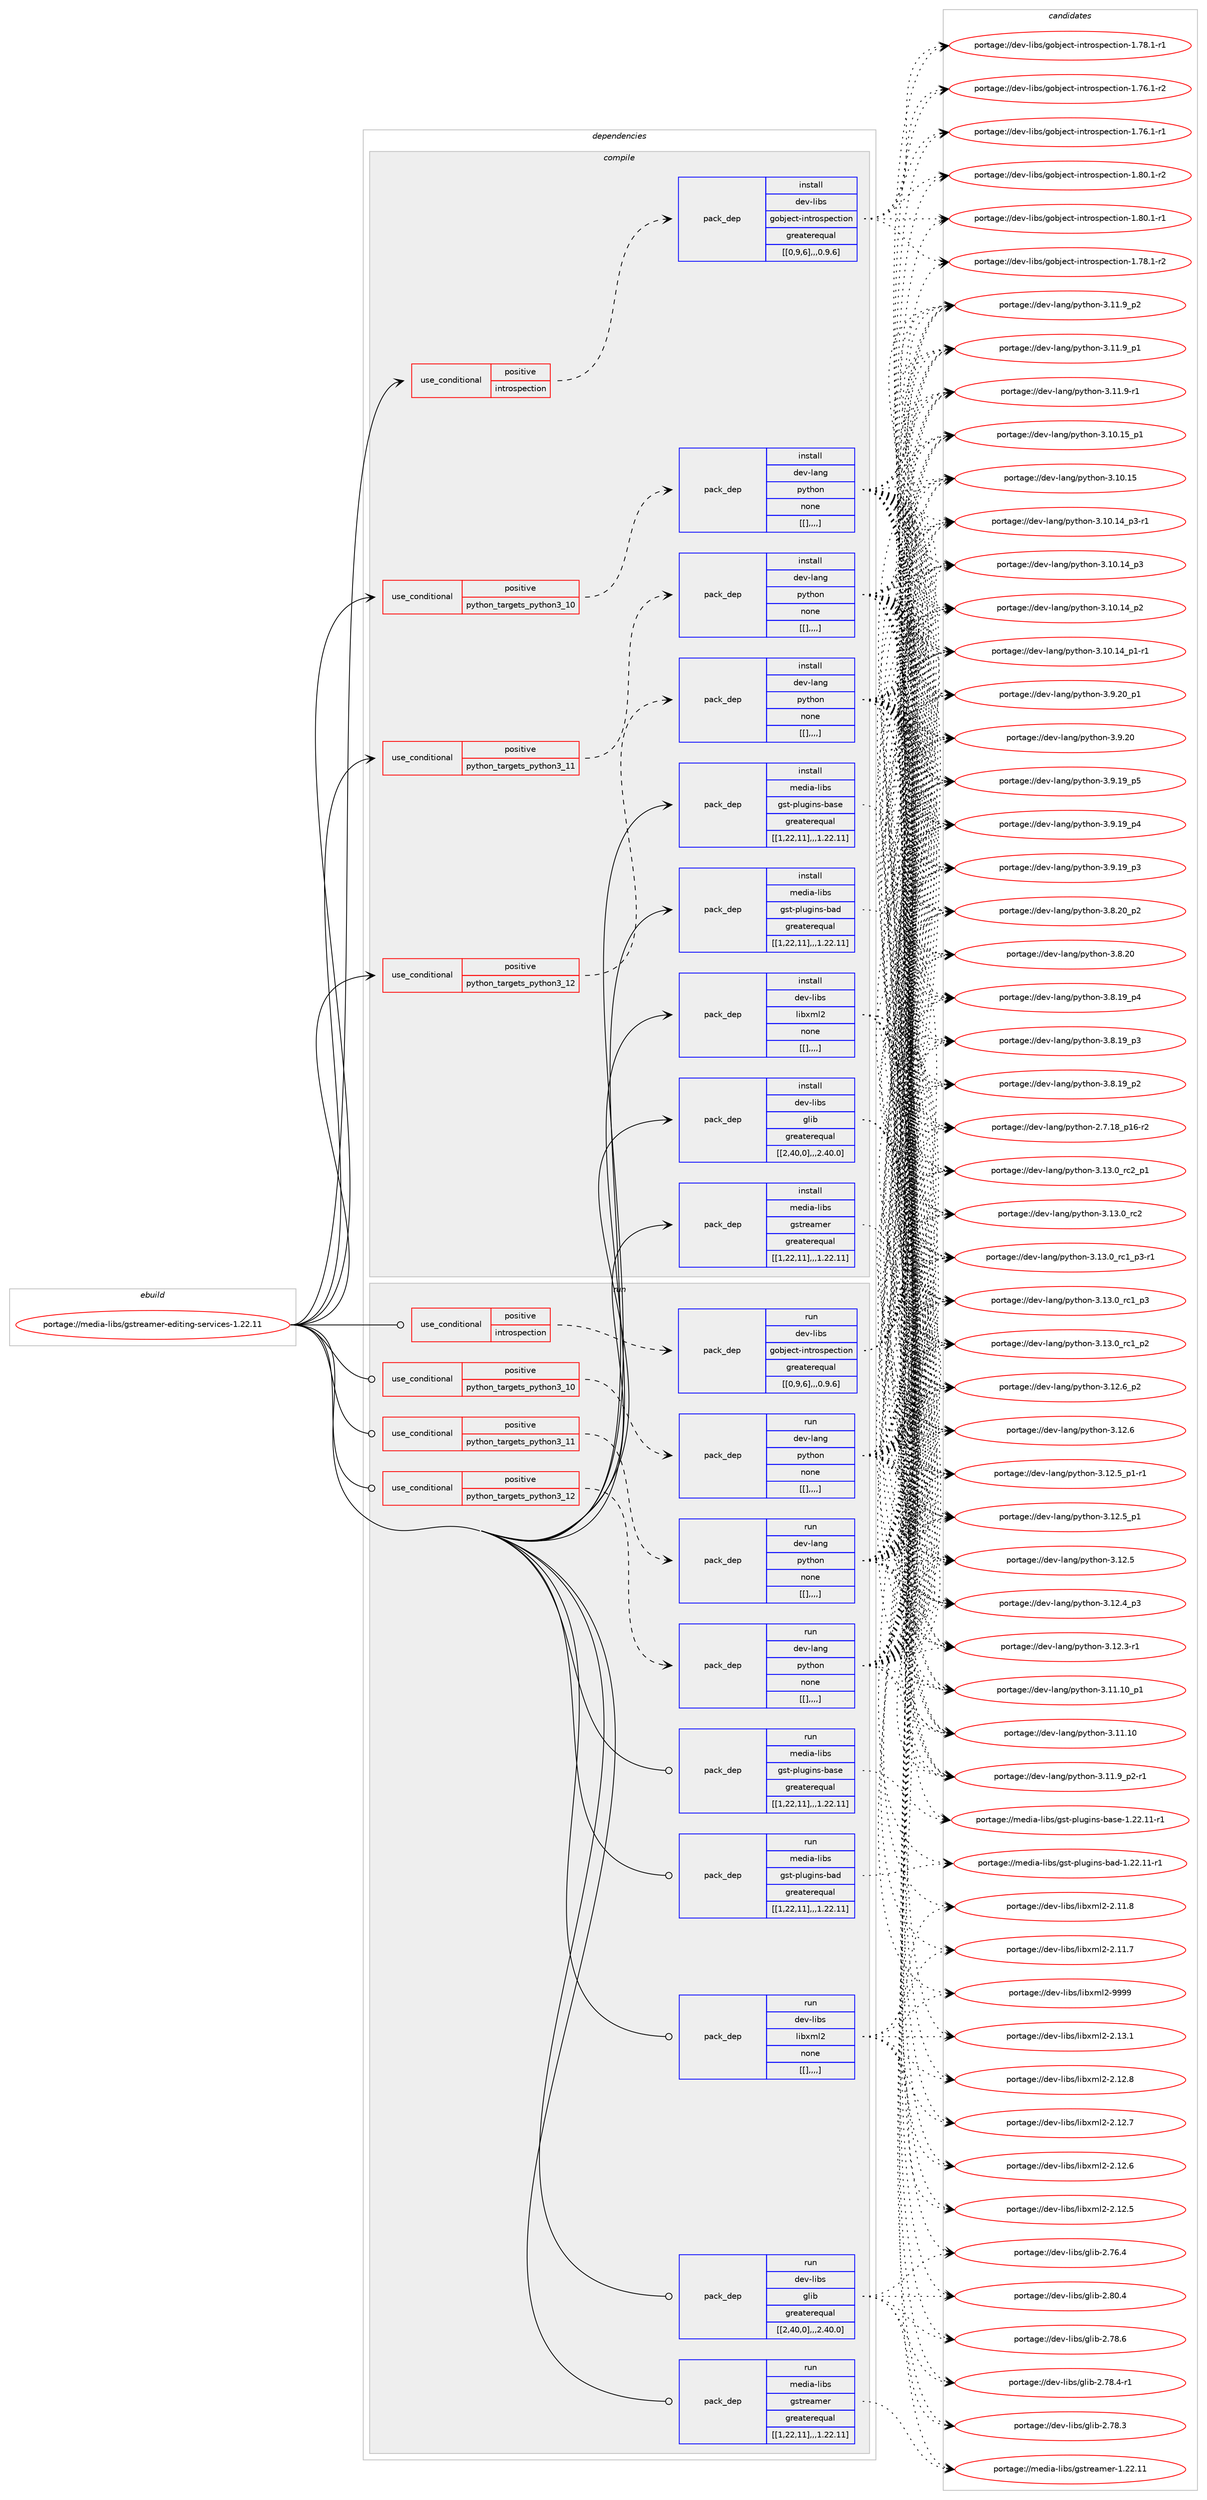 digraph prolog {

# *************
# Graph options
# *************

newrank=true;
concentrate=true;
compound=true;
graph [rankdir=LR,fontname=Helvetica,fontsize=10,ranksep=1.5];#, ranksep=2.5, nodesep=0.2];
edge  [arrowhead=vee];
node  [fontname=Helvetica,fontsize=10];

# **********
# The ebuild
# **********

subgraph cluster_leftcol {
color=gray;
label=<<i>ebuild</i>>;
id [label="portage://media-libs/gstreamer-editing-services-1.22.11", color=red, width=4, href="../media-libs/gstreamer-editing-services-1.22.11.svg"];
}

# ****************
# The dependencies
# ****************

subgraph cluster_midcol {
color=gray;
label=<<i>dependencies</i>>;
subgraph cluster_compile {
fillcolor="#eeeeee";
style=filled;
label=<<i>compile</i>>;
subgraph cond78589 {
dependency308224 [label=<<TABLE BORDER="0" CELLBORDER="1" CELLSPACING="0" CELLPADDING="4"><TR><TD ROWSPAN="3" CELLPADDING="10">use_conditional</TD></TR><TR><TD>positive</TD></TR><TR><TD>introspection</TD></TR></TABLE>>, shape=none, color=red];
subgraph pack227232 {
dependency308225 [label=<<TABLE BORDER="0" CELLBORDER="1" CELLSPACING="0" CELLPADDING="4" WIDTH="220"><TR><TD ROWSPAN="6" CELLPADDING="30">pack_dep</TD></TR><TR><TD WIDTH="110">install</TD></TR><TR><TD>dev-libs</TD></TR><TR><TD>gobject-introspection</TD></TR><TR><TD>greaterequal</TD></TR><TR><TD>[[0,9,6],,,0.9.6]</TD></TR></TABLE>>, shape=none, color=blue];
}
dependency308224:e -> dependency308225:w [weight=20,style="dashed",arrowhead="vee"];
}
id:e -> dependency308224:w [weight=20,style="solid",arrowhead="vee"];
subgraph cond78590 {
dependency308226 [label=<<TABLE BORDER="0" CELLBORDER="1" CELLSPACING="0" CELLPADDING="4"><TR><TD ROWSPAN="3" CELLPADDING="10">use_conditional</TD></TR><TR><TD>positive</TD></TR><TR><TD>python_targets_python3_10</TD></TR></TABLE>>, shape=none, color=red];
subgraph pack227233 {
dependency308227 [label=<<TABLE BORDER="0" CELLBORDER="1" CELLSPACING="0" CELLPADDING="4" WIDTH="220"><TR><TD ROWSPAN="6" CELLPADDING="30">pack_dep</TD></TR><TR><TD WIDTH="110">install</TD></TR><TR><TD>dev-lang</TD></TR><TR><TD>python</TD></TR><TR><TD>none</TD></TR><TR><TD>[[],,,,]</TD></TR></TABLE>>, shape=none, color=blue];
}
dependency308226:e -> dependency308227:w [weight=20,style="dashed",arrowhead="vee"];
}
id:e -> dependency308226:w [weight=20,style="solid",arrowhead="vee"];
subgraph cond78591 {
dependency308228 [label=<<TABLE BORDER="0" CELLBORDER="1" CELLSPACING="0" CELLPADDING="4"><TR><TD ROWSPAN="3" CELLPADDING="10">use_conditional</TD></TR><TR><TD>positive</TD></TR><TR><TD>python_targets_python3_11</TD></TR></TABLE>>, shape=none, color=red];
subgraph pack227234 {
dependency308229 [label=<<TABLE BORDER="0" CELLBORDER="1" CELLSPACING="0" CELLPADDING="4" WIDTH="220"><TR><TD ROWSPAN="6" CELLPADDING="30">pack_dep</TD></TR><TR><TD WIDTH="110">install</TD></TR><TR><TD>dev-lang</TD></TR><TR><TD>python</TD></TR><TR><TD>none</TD></TR><TR><TD>[[],,,,]</TD></TR></TABLE>>, shape=none, color=blue];
}
dependency308228:e -> dependency308229:w [weight=20,style="dashed",arrowhead="vee"];
}
id:e -> dependency308228:w [weight=20,style="solid",arrowhead="vee"];
subgraph cond78592 {
dependency308230 [label=<<TABLE BORDER="0" CELLBORDER="1" CELLSPACING="0" CELLPADDING="4"><TR><TD ROWSPAN="3" CELLPADDING="10">use_conditional</TD></TR><TR><TD>positive</TD></TR><TR><TD>python_targets_python3_12</TD></TR></TABLE>>, shape=none, color=red];
subgraph pack227235 {
dependency308231 [label=<<TABLE BORDER="0" CELLBORDER="1" CELLSPACING="0" CELLPADDING="4" WIDTH="220"><TR><TD ROWSPAN="6" CELLPADDING="30">pack_dep</TD></TR><TR><TD WIDTH="110">install</TD></TR><TR><TD>dev-lang</TD></TR><TR><TD>python</TD></TR><TR><TD>none</TD></TR><TR><TD>[[],,,,]</TD></TR></TABLE>>, shape=none, color=blue];
}
dependency308230:e -> dependency308231:w [weight=20,style="dashed",arrowhead="vee"];
}
id:e -> dependency308230:w [weight=20,style="solid",arrowhead="vee"];
subgraph pack227236 {
dependency308232 [label=<<TABLE BORDER="0" CELLBORDER="1" CELLSPACING="0" CELLPADDING="4" WIDTH="220"><TR><TD ROWSPAN="6" CELLPADDING="30">pack_dep</TD></TR><TR><TD WIDTH="110">install</TD></TR><TR><TD>dev-libs</TD></TR><TR><TD>glib</TD></TR><TR><TD>greaterequal</TD></TR><TR><TD>[[2,40,0],,,2.40.0]</TD></TR></TABLE>>, shape=none, color=blue];
}
id:e -> dependency308232:w [weight=20,style="solid",arrowhead="vee"];
subgraph pack227237 {
dependency308233 [label=<<TABLE BORDER="0" CELLBORDER="1" CELLSPACING="0" CELLPADDING="4" WIDTH="220"><TR><TD ROWSPAN="6" CELLPADDING="30">pack_dep</TD></TR><TR><TD WIDTH="110">install</TD></TR><TR><TD>dev-libs</TD></TR><TR><TD>libxml2</TD></TR><TR><TD>none</TD></TR><TR><TD>[[],,,,]</TD></TR></TABLE>>, shape=none, color=blue];
}
id:e -> dependency308233:w [weight=20,style="solid",arrowhead="vee"];
subgraph pack227238 {
dependency308234 [label=<<TABLE BORDER="0" CELLBORDER="1" CELLSPACING="0" CELLPADDING="4" WIDTH="220"><TR><TD ROWSPAN="6" CELLPADDING="30">pack_dep</TD></TR><TR><TD WIDTH="110">install</TD></TR><TR><TD>media-libs</TD></TR><TR><TD>gst-plugins-bad</TD></TR><TR><TD>greaterequal</TD></TR><TR><TD>[[1,22,11],,,1.22.11]</TD></TR></TABLE>>, shape=none, color=blue];
}
id:e -> dependency308234:w [weight=20,style="solid",arrowhead="vee"];
subgraph pack227239 {
dependency308235 [label=<<TABLE BORDER="0" CELLBORDER="1" CELLSPACING="0" CELLPADDING="4" WIDTH="220"><TR><TD ROWSPAN="6" CELLPADDING="30">pack_dep</TD></TR><TR><TD WIDTH="110">install</TD></TR><TR><TD>media-libs</TD></TR><TR><TD>gst-plugins-base</TD></TR><TR><TD>greaterequal</TD></TR><TR><TD>[[1,22,11],,,1.22.11]</TD></TR></TABLE>>, shape=none, color=blue];
}
id:e -> dependency308235:w [weight=20,style="solid",arrowhead="vee"];
subgraph pack227240 {
dependency308236 [label=<<TABLE BORDER="0" CELLBORDER="1" CELLSPACING="0" CELLPADDING="4" WIDTH="220"><TR><TD ROWSPAN="6" CELLPADDING="30">pack_dep</TD></TR><TR><TD WIDTH="110">install</TD></TR><TR><TD>media-libs</TD></TR><TR><TD>gstreamer</TD></TR><TR><TD>greaterequal</TD></TR><TR><TD>[[1,22,11],,,1.22.11]</TD></TR></TABLE>>, shape=none, color=blue];
}
id:e -> dependency308236:w [weight=20,style="solid",arrowhead="vee"];
}
subgraph cluster_compileandrun {
fillcolor="#eeeeee";
style=filled;
label=<<i>compile and run</i>>;
}
subgraph cluster_run {
fillcolor="#eeeeee";
style=filled;
label=<<i>run</i>>;
subgraph cond78593 {
dependency308237 [label=<<TABLE BORDER="0" CELLBORDER="1" CELLSPACING="0" CELLPADDING="4"><TR><TD ROWSPAN="3" CELLPADDING="10">use_conditional</TD></TR><TR><TD>positive</TD></TR><TR><TD>introspection</TD></TR></TABLE>>, shape=none, color=red];
subgraph pack227241 {
dependency308238 [label=<<TABLE BORDER="0" CELLBORDER="1" CELLSPACING="0" CELLPADDING="4" WIDTH="220"><TR><TD ROWSPAN="6" CELLPADDING="30">pack_dep</TD></TR><TR><TD WIDTH="110">run</TD></TR><TR><TD>dev-libs</TD></TR><TR><TD>gobject-introspection</TD></TR><TR><TD>greaterequal</TD></TR><TR><TD>[[0,9,6],,,0.9.6]</TD></TR></TABLE>>, shape=none, color=blue];
}
dependency308237:e -> dependency308238:w [weight=20,style="dashed",arrowhead="vee"];
}
id:e -> dependency308237:w [weight=20,style="solid",arrowhead="odot"];
subgraph cond78594 {
dependency308239 [label=<<TABLE BORDER="0" CELLBORDER="1" CELLSPACING="0" CELLPADDING="4"><TR><TD ROWSPAN="3" CELLPADDING="10">use_conditional</TD></TR><TR><TD>positive</TD></TR><TR><TD>python_targets_python3_10</TD></TR></TABLE>>, shape=none, color=red];
subgraph pack227242 {
dependency308240 [label=<<TABLE BORDER="0" CELLBORDER="1" CELLSPACING="0" CELLPADDING="4" WIDTH="220"><TR><TD ROWSPAN="6" CELLPADDING="30">pack_dep</TD></TR><TR><TD WIDTH="110">run</TD></TR><TR><TD>dev-lang</TD></TR><TR><TD>python</TD></TR><TR><TD>none</TD></TR><TR><TD>[[],,,,]</TD></TR></TABLE>>, shape=none, color=blue];
}
dependency308239:e -> dependency308240:w [weight=20,style="dashed",arrowhead="vee"];
}
id:e -> dependency308239:w [weight=20,style="solid",arrowhead="odot"];
subgraph cond78595 {
dependency308241 [label=<<TABLE BORDER="0" CELLBORDER="1" CELLSPACING="0" CELLPADDING="4"><TR><TD ROWSPAN="3" CELLPADDING="10">use_conditional</TD></TR><TR><TD>positive</TD></TR><TR><TD>python_targets_python3_11</TD></TR></TABLE>>, shape=none, color=red];
subgraph pack227243 {
dependency308242 [label=<<TABLE BORDER="0" CELLBORDER="1" CELLSPACING="0" CELLPADDING="4" WIDTH="220"><TR><TD ROWSPAN="6" CELLPADDING="30">pack_dep</TD></TR><TR><TD WIDTH="110">run</TD></TR><TR><TD>dev-lang</TD></TR><TR><TD>python</TD></TR><TR><TD>none</TD></TR><TR><TD>[[],,,,]</TD></TR></TABLE>>, shape=none, color=blue];
}
dependency308241:e -> dependency308242:w [weight=20,style="dashed",arrowhead="vee"];
}
id:e -> dependency308241:w [weight=20,style="solid",arrowhead="odot"];
subgraph cond78596 {
dependency308243 [label=<<TABLE BORDER="0" CELLBORDER="1" CELLSPACING="0" CELLPADDING="4"><TR><TD ROWSPAN="3" CELLPADDING="10">use_conditional</TD></TR><TR><TD>positive</TD></TR><TR><TD>python_targets_python3_12</TD></TR></TABLE>>, shape=none, color=red];
subgraph pack227244 {
dependency308244 [label=<<TABLE BORDER="0" CELLBORDER="1" CELLSPACING="0" CELLPADDING="4" WIDTH="220"><TR><TD ROWSPAN="6" CELLPADDING="30">pack_dep</TD></TR><TR><TD WIDTH="110">run</TD></TR><TR><TD>dev-lang</TD></TR><TR><TD>python</TD></TR><TR><TD>none</TD></TR><TR><TD>[[],,,,]</TD></TR></TABLE>>, shape=none, color=blue];
}
dependency308243:e -> dependency308244:w [weight=20,style="dashed",arrowhead="vee"];
}
id:e -> dependency308243:w [weight=20,style="solid",arrowhead="odot"];
subgraph pack227245 {
dependency308245 [label=<<TABLE BORDER="0" CELLBORDER="1" CELLSPACING="0" CELLPADDING="4" WIDTH="220"><TR><TD ROWSPAN="6" CELLPADDING="30">pack_dep</TD></TR><TR><TD WIDTH="110">run</TD></TR><TR><TD>dev-libs</TD></TR><TR><TD>glib</TD></TR><TR><TD>greaterequal</TD></TR><TR><TD>[[2,40,0],,,2.40.0]</TD></TR></TABLE>>, shape=none, color=blue];
}
id:e -> dependency308245:w [weight=20,style="solid",arrowhead="odot"];
subgraph pack227246 {
dependency308246 [label=<<TABLE BORDER="0" CELLBORDER="1" CELLSPACING="0" CELLPADDING="4" WIDTH="220"><TR><TD ROWSPAN="6" CELLPADDING="30">pack_dep</TD></TR><TR><TD WIDTH="110">run</TD></TR><TR><TD>dev-libs</TD></TR><TR><TD>libxml2</TD></TR><TR><TD>none</TD></TR><TR><TD>[[],,,,]</TD></TR></TABLE>>, shape=none, color=blue];
}
id:e -> dependency308246:w [weight=20,style="solid",arrowhead="odot"];
subgraph pack227247 {
dependency308247 [label=<<TABLE BORDER="0" CELLBORDER="1" CELLSPACING="0" CELLPADDING="4" WIDTH="220"><TR><TD ROWSPAN="6" CELLPADDING="30">pack_dep</TD></TR><TR><TD WIDTH="110">run</TD></TR><TR><TD>media-libs</TD></TR><TR><TD>gst-plugins-bad</TD></TR><TR><TD>greaterequal</TD></TR><TR><TD>[[1,22,11],,,1.22.11]</TD></TR></TABLE>>, shape=none, color=blue];
}
id:e -> dependency308247:w [weight=20,style="solid",arrowhead="odot"];
subgraph pack227248 {
dependency308248 [label=<<TABLE BORDER="0" CELLBORDER="1" CELLSPACING="0" CELLPADDING="4" WIDTH="220"><TR><TD ROWSPAN="6" CELLPADDING="30">pack_dep</TD></TR><TR><TD WIDTH="110">run</TD></TR><TR><TD>media-libs</TD></TR><TR><TD>gst-plugins-base</TD></TR><TR><TD>greaterequal</TD></TR><TR><TD>[[1,22,11],,,1.22.11]</TD></TR></TABLE>>, shape=none, color=blue];
}
id:e -> dependency308248:w [weight=20,style="solid",arrowhead="odot"];
subgraph pack227249 {
dependency308249 [label=<<TABLE BORDER="0" CELLBORDER="1" CELLSPACING="0" CELLPADDING="4" WIDTH="220"><TR><TD ROWSPAN="6" CELLPADDING="30">pack_dep</TD></TR><TR><TD WIDTH="110">run</TD></TR><TR><TD>media-libs</TD></TR><TR><TD>gstreamer</TD></TR><TR><TD>greaterequal</TD></TR><TR><TD>[[1,22,11],,,1.22.11]</TD></TR></TABLE>>, shape=none, color=blue];
}
id:e -> dependency308249:w [weight=20,style="solid",arrowhead="odot"];
}
}

# **************
# The candidates
# **************

subgraph cluster_choices {
rank=same;
color=gray;
label=<<i>candidates</i>>;

subgraph choice227232 {
color=black;
nodesep=1;
choice10010111845108105981154710311198106101991164510511011611411111511210199116105111110454946564846494511450 [label="portage://dev-libs/gobject-introspection-1.80.1-r2", color=red, width=4,href="../dev-libs/gobject-introspection-1.80.1-r2.svg"];
choice10010111845108105981154710311198106101991164510511011611411111511210199116105111110454946564846494511449 [label="portage://dev-libs/gobject-introspection-1.80.1-r1", color=red, width=4,href="../dev-libs/gobject-introspection-1.80.1-r1.svg"];
choice10010111845108105981154710311198106101991164510511011611411111511210199116105111110454946555646494511450 [label="portage://dev-libs/gobject-introspection-1.78.1-r2", color=red, width=4,href="../dev-libs/gobject-introspection-1.78.1-r2.svg"];
choice10010111845108105981154710311198106101991164510511011611411111511210199116105111110454946555646494511449 [label="portage://dev-libs/gobject-introspection-1.78.1-r1", color=red, width=4,href="../dev-libs/gobject-introspection-1.78.1-r1.svg"];
choice10010111845108105981154710311198106101991164510511011611411111511210199116105111110454946555446494511450 [label="portage://dev-libs/gobject-introspection-1.76.1-r2", color=red, width=4,href="../dev-libs/gobject-introspection-1.76.1-r2.svg"];
choice10010111845108105981154710311198106101991164510511011611411111511210199116105111110454946555446494511449 [label="portage://dev-libs/gobject-introspection-1.76.1-r1", color=red, width=4,href="../dev-libs/gobject-introspection-1.76.1-r1.svg"];
dependency308225:e -> choice10010111845108105981154710311198106101991164510511011611411111511210199116105111110454946564846494511450:w [style=dotted,weight="100"];
dependency308225:e -> choice10010111845108105981154710311198106101991164510511011611411111511210199116105111110454946564846494511449:w [style=dotted,weight="100"];
dependency308225:e -> choice10010111845108105981154710311198106101991164510511011611411111511210199116105111110454946555646494511450:w [style=dotted,weight="100"];
dependency308225:e -> choice10010111845108105981154710311198106101991164510511011611411111511210199116105111110454946555646494511449:w [style=dotted,weight="100"];
dependency308225:e -> choice10010111845108105981154710311198106101991164510511011611411111511210199116105111110454946555446494511450:w [style=dotted,weight="100"];
dependency308225:e -> choice10010111845108105981154710311198106101991164510511011611411111511210199116105111110454946555446494511449:w [style=dotted,weight="100"];
}
subgraph choice227233 {
color=black;
nodesep=1;
choice100101118451089711010347112121116104111110455146495146489511499509511249 [label="portage://dev-lang/python-3.13.0_rc2_p1", color=red, width=4,href="../dev-lang/python-3.13.0_rc2_p1.svg"];
choice10010111845108971101034711212111610411111045514649514648951149950 [label="portage://dev-lang/python-3.13.0_rc2", color=red, width=4,href="../dev-lang/python-3.13.0_rc2.svg"];
choice1001011184510897110103471121211161041111104551464951464895114994995112514511449 [label="portage://dev-lang/python-3.13.0_rc1_p3-r1", color=red, width=4,href="../dev-lang/python-3.13.0_rc1_p3-r1.svg"];
choice100101118451089711010347112121116104111110455146495146489511499499511251 [label="portage://dev-lang/python-3.13.0_rc1_p3", color=red, width=4,href="../dev-lang/python-3.13.0_rc1_p3.svg"];
choice100101118451089711010347112121116104111110455146495146489511499499511250 [label="portage://dev-lang/python-3.13.0_rc1_p2", color=red, width=4,href="../dev-lang/python-3.13.0_rc1_p2.svg"];
choice100101118451089711010347112121116104111110455146495046549511250 [label="portage://dev-lang/python-3.12.6_p2", color=red, width=4,href="../dev-lang/python-3.12.6_p2.svg"];
choice10010111845108971101034711212111610411111045514649504654 [label="portage://dev-lang/python-3.12.6", color=red, width=4,href="../dev-lang/python-3.12.6.svg"];
choice1001011184510897110103471121211161041111104551464950465395112494511449 [label="portage://dev-lang/python-3.12.5_p1-r1", color=red, width=4,href="../dev-lang/python-3.12.5_p1-r1.svg"];
choice100101118451089711010347112121116104111110455146495046539511249 [label="portage://dev-lang/python-3.12.5_p1", color=red, width=4,href="../dev-lang/python-3.12.5_p1.svg"];
choice10010111845108971101034711212111610411111045514649504653 [label="portage://dev-lang/python-3.12.5", color=red, width=4,href="../dev-lang/python-3.12.5.svg"];
choice100101118451089711010347112121116104111110455146495046529511251 [label="portage://dev-lang/python-3.12.4_p3", color=red, width=4,href="../dev-lang/python-3.12.4_p3.svg"];
choice100101118451089711010347112121116104111110455146495046514511449 [label="portage://dev-lang/python-3.12.3-r1", color=red, width=4,href="../dev-lang/python-3.12.3-r1.svg"];
choice10010111845108971101034711212111610411111045514649494649489511249 [label="portage://dev-lang/python-3.11.10_p1", color=red, width=4,href="../dev-lang/python-3.11.10_p1.svg"];
choice1001011184510897110103471121211161041111104551464949464948 [label="portage://dev-lang/python-3.11.10", color=red, width=4,href="../dev-lang/python-3.11.10.svg"];
choice1001011184510897110103471121211161041111104551464949465795112504511449 [label="portage://dev-lang/python-3.11.9_p2-r1", color=red, width=4,href="../dev-lang/python-3.11.9_p2-r1.svg"];
choice100101118451089711010347112121116104111110455146494946579511250 [label="portage://dev-lang/python-3.11.9_p2", color=red, width=4,href="../dev-lang/python-3.11.9_p2.svg"];
choice100101118451089711010347112121116104111110455146494946579511249 [label="portage://dev-lang/python-3.11.9_p1", color=red, width=4,href="../dev-lang/python-3.11.9_p1.svg"];
choice100101118451089711010347112121116104111110455146494946574511449 [label="portage://dev-lang/python-3.11.9-r1", color=red, width=4,href="../dev-lang/python-3.11.9-r1.svg"];
choice10010111845108971101034711212111610411111045514649484649539511249 [label="portage://dev-lang/python-3.10.15_p1", color=red, width=4,href="../dev-lang/python-3.10.15_p1.svg"];
choice1001011184510897110103471121211161041111104551464948464953 [label="portage://dev-lang/python-3.10.15", color=red, width=4,href="../dev-lang/python-3.10.15.svg"];
choice100101118451089711010347112121116104111110455146494846495295112514511449 [label="portage://dev-lang/python-3.10.14_p3-r1", color=red, width=4,href="../dev-lang/python-3.10.14_p3-r1.svg"];
choice10010111845108971101034711212111610411111045514649484649529511251 [label="portage://dev-lang/python-3.10.14_p3", color=red, width=4,href="../dev-lang/python-3.10.14_p3.svg"];
choice10010111845108971101034711212111610411111045514649484649529511250 [label="portage://dev-lang/python-3.10.14_p2", color=red, width=4,href="../dev-lang/python-3.10.14_p2.svg"];
choice100101118451089711010347112121116104111110455146494846495295112494511449 [label="portage://dev-lang/python-3.10.14_p1-r1", color=red, width=4,href="../dev-lang/python-3.10.14_p1-r1.svg"];
choice100101118451089711010347112121116104111110455146574650489511249 [label="portage://dev-lang/python-3.9.20_p1", color=red, width=4,href="../dev-lang/python-3.9.20_p1.svg"];
choice10010111845108971101034711212111610411111045514657465048 [label="portage://dev-lang/python-3.9.20", color=red, width=4,href="../dev-lang/python-3.9.20.svg"];
choice100101118451089711010347112121116104111110455146574649579511253 [label="portage://dev-lang/python-3.9.19_p5", color=red, width=4,href="../dev-lang/python-3.9.19_p5.svg"];
choice100101118451089711010347112121116104111110455146574649579511252 [label="portage://dev-lang/python-3.9.19_p4", color=red, width=4,href="../dev-lang/python-3.9.19_p4.svg"];
choice100101118451089711010347112121116104111110455146574649579511251 [label="portage://dev-lang/python-3.9.19_p3", color=red, width=4,href="../dev-lang/python-3.9.19_p3.svg"];
choice100101118451089711010347112121116104111110455146564650489511250 [label="portage://dev-lang/python-3.8.20_p2", color=red, width=4,href="../dev-lang/python-3.8.20_p2.svg"];
choice10010111845108971101034711212111610411111045514656465048 [label="portage://dev-lang/python-3.8.20", color=red, width=4,href="../dev-lang/python-3.8.20.svg"];
choice100101118451089711010347112121116104111110455146564649579511252 [label="portage://dev-lang/python-3.8.19_p4", color=red, width=4,href="../dev-lang/python-3.8.19_p4.svg"];
choice100101118451089711010347112121116104111110455146564649579511251 [label="portage://dev-lang/python-3.8.19_p3", color=red, width=4,href="../dev-lang/python-3.8.19_p3.svg"];
choice100101118451089711010347112121116104111110455146564649579511250 [label="portage://dev-lang/python-3.8.19_p2", color=red, width=4,href="../dev-lang/python-3.8.19_p2.svg"];
choice100101118451089711010347112121116104111110455046554649569511249544511450 [label="portage://dev-lang/python-2.7.18_p16-r2", color=red, width=4,href="../dev-lang/python-2.7.18_p16-r2.svg"];
dependency308227:e -> choice100101118451089711010347112121116104111110455146495146489511499509511249:w [style=dotted,weight="100"];
dependency308227:e -> choice10010111845108971101034711212111610411111045514649514648951149950:w [style=dotted,weight="100"];
dependency308227:e -> choice1001011184510897110103471121211161041111104551464951464895114994995112514511449:w [style=dotted,weight="100"];
dependency308227:e -> choice100101118451089711010347112121116104111110455146495146489511499499511251:w [style=dotted,weight="100"];
dependency308227:e -> choice100101118451089711010347112121116104111110455146495146489511499499511250:w [style=dotted,weight="100"];
dependency308227:e -> choice100101118451089711010347112121116104111110455146495046549511250:w [style=dotted,weight="100"];
dependency308227:e -> choice10010111845108971101034711212111610411111045514649504654:w [style=dotted,weight="100"];
dependency308227:e -> choice1001011184510897110103471121211161041111104551464950465395112494511449:w [style=dotted,weight="100"];
dependency308227:e -> choice100101118451089711010347112121116104111110455146495046539511249:w [style=dotted,weight="100"];
dependency308227:e -> choice10010111845108971101034711212111610411111045514649504653:w [style=dotted,weight="100"];
dependency308227:e -> choice100101118451089711010347112121116104111110455146495046529511251:w [style=dotted,weight="100"];
dependency308227:e -> choice100101118451089711010347112121116104111110455146495046514511449:w [style=dotted,weight="100"];
dependency308227:e -> choice10010111845108971101034711212111610411111045514649494649489511249:w [style=dotted,weight="100"];
dependency308227:e -> choice1001011184510897110103471121211161041111104551464949464948:w [style=dotted,weight="100"];
dependency308227:e -> choice1001011184510897110103471121211161041111104551464949465795112504511449:w [style=dotted,weight="100"];
dependency308227:e -> choice100101118451089711010347112121116104111110455146494946579511250:w [style=dotted,weight="100"];
dependency308227:e -> choice100101118451089711010347112121116104111110455146494946579511249:w [style=dotted,weight="100"];
dependency308227:e -> choice100101118451089711010347112121116104111110455146494946574511449:w [style=dotted,weight="100"];
dependency308227:e -> choice10010111845108971101034711212111610411111045514649484649539511249:w [style=dotted,weight="100"];
dependency308227:e -> choice1001011184510897110103471121211161041111104551464948464953:w [style=dotted,weight="100"];
dependency308227:e -> choice100101118451089711010347112121116104111110455146494846495295112514511449:w [style=dotted,weight="100"];
dependency308227:e -> choice10010111845108971101034711212111610411111045514649484649529511251:w [style=dotted,weight="100"];
dependency308227:e -> choice10010111845108971101034711212111610411111045514649484649529511250:w [style=dotted,weight="100"];
dependency308227:e -> choice100101118451089711010347112121116104111110455146494846495295112494511449:w [style=dotted,weight="100"];
dependency308227:e -> choice100101118451089711010347112121116104111110455146574650489511249:w [style=dotted,weight="100"];
dependency308227:e -> choice10010111845108971101034711212111610411111045514657465048:w [style=dotted,weight="100"];
dependency308227:e -> choice100101118451089711010347112121116104111110455146574649579511253:w [style=dotted,weight="100"];
dependency308227:e -> choice100101118451089711010347112121116104111110455146574649579511252:w [style=dotted,weight="100"];
dependency308227:e -> choice100101118451089711010347112121116104111110455146574649579511251:w [style=dotted,weight="100"];
dependency308227:e -> choice100101118451089711010347112121116104111110455146564650489511250:w [style=dotted,weight="100"];
dependency308227:e -> choice10010111845108971101034711212111610411111045514656465048:w [style=dotted,weight="100"];
dependency308227:e -> choice100101118451089711010347112121116104111110455146564649579511252:w [style=dotted,weight="100"];
dependency308227:e -> choice100101118451089711010347112121116104111110455146564649579511251:w [style=dotted,weight="100"];
dependency308227:e -> choice100101118451089711010347112121116104111110455146564649579511250:w [style=dotted,weight="100"];
dependency308227:e -> choice100101118451089711010347112121116104111110455046554649569511249544511450:w [style=dotted,weight="100"];
}
subgraph choice227234 {
color=black;
nodesep=1;
choice100101118451089711010347112121116104111110455146495146489511499509511249 [label="portage://dev-lang/python-3.13.0_rc2_p1", color=red, width=4,href="../dev-lang/python-3.13.0_rc2_p1.svg"];
choice10010111845108971101034711212111610411111045514649514648951149950 [label="portage://dev-lang/python-3.13.0_rc2", color=red, width=4,href="../dev-lang/python-3.13.0_rc2.svg"];
choice1001011184510897110103471121211161041111104551464951464895114994995112514511449 [label="portage://dev-lang/python-3.13.0_rc1_p3-r1", color=red, width=4,href="../dev-lang/python-3.13.0_rc1_p3-r1.svg"];
choice100101118451089711010347112121116104111110455146495146489511499499511251 [label="portage://dev-lang/python-3.13.0_rc1_p3", color=red, width=4,href="../dev-lang/python-3.13.0_rc1_p3.svg"];
choice100101118451089711010347112121116104111110455146495146489511499499511250 [label="portage://dev-lang/python-3.13.0_rc1_p2", color=red, width=4,href="../dev-lang/python-3.13.0_rc1_p2.svg"];
choice100101118451089711010347112121116104111110455146495046549511250 [label="portage://dev-lang/python-3.12.6_p2", color=red, width=4,href="../dev-lang/python-3.12.6_p2.svg"];
choice10010111845108971101034711212111610411111045514649504654 [label="portage://dev-lang/python-3.12.6", color=red, width=4,href="../dev-lang/python-3.12.6.svg"];
choice1001011184510897110103471121211161041111104551464950465395112494511449 [label="portage://dev-lang/python-3.12.5_p1-r1", color=red, width=4,href="../dev-lang/python-3.12.5_p1-r1.svg"];
choice100101118451089711010347112121116104111110455146495046539511249 [label="portage://dev-lang/python-3.12.5_p1", color=red, width=4,href="../dev-lang/python-3.12.5_p1.svg"];
choice10010111845108971101034711212111610411111045514649504653 [label="portage://dev-lang/python-3.12.5", color=red, width=4,href="../dev-lang/python-3.12.5.svg"];
choice100101118451089711010347112121116104111110455146495046529511251 [label="portage://dev-lang/python-3.12.4_p3", color=red, width=4,href="../dev-lang/python-3.12.4_p3.svg"];
choice100101118451089711010347112121116104111110455146495046514511449 [label="portage://dev-lang/python-3.12.3-r1", color=red, width=4,href="../dev-lang/python-3.12.3-r1.svg"];
choice10010111845108971101034711212111610411111045514649494649489511249 [label="portage://dev-lang/python-3.11.10_p1", color=red, width=4,href="../dev-lang/python-3.11.10_p1.svg"];
choice1001011184510897110103471121211161041111104551464949464948 [label="portage://dev-lang/python-3.11.10", color=red, width=4,href="../dev-lang/python-3.11.10.svg"];
choice1001011184510897110103471121211161041111104551464949465795112504511449 [label="portage://dev-lang/python-3.11.9_p2-r1", color=red, width=4,href="../dev-lang/python-3.11.9_p2-r1.svg"];
choice100101118451089711010347112121116104111110455146494946579511250 [label="portage://dev-lang/python-3.11.9_p2", color=red, width=4,href="../dev-lang/python-3.11.9_p2.svg"];
choice100101118451089711010347112121116104111110455146494946579511249 [label="portage://dev-lang/python-3.11.9_p1", color=red, width=4,href="../dev-lang/python-3.11.9_p1.svg"];
choice100101118451089711010347112121116104111110455146494946574511449 [label="portage://dev-lang/python-3.11.9-r1", color=red, width=4,href="../dev-lang/python-3.11.9-r1.svg"];
choice10010111845108971101034711212111610411111045514649484649539511249 [label="portage://dev-lang/python-3.10.15_p1", color=red, width=4,href="../dev-lang/python-3.10.15_p1.svg"];
choice1001011184510897110103471121211161041111104551464948464953 [label="portage://dev-lang/python-3.10.15", color=red, width=4,href="../dev-lang/python-3.10.15.svg"];
choice100101118451089711010347112121116104111110455146494846495295112514511449 [label="portage://dev-lang/python-3.10.14_p3-r1", color=red, width=4,href="../dev-lang/python-3.10.14_p3-r1.svg"];
choice10010111845108971101034711212111610411111045514649484649529511251 [label="portage://dev-lang/python-3.10.14_p3", color=red, width=4,href="../dev-lang/python-3.10.14_p3.svg"];
choice10010111845108971101034711212111610411111045514649484649529511250 [label="portage://dev-lang/python-3.10.14_p2", color=red, width=4,href="../dev-lang/python-3.10.14_p2.svg"];
choice100101118451089711010347112121116104111110455146494846495295112494511449 [label="portage://dev-lang/python-3.10.14_p1-r1", color=red, width=4,href="../dev-lang/python-3.10.14_p1-r1.svg"];
choice100101118451089711010347112121116104111110455146574650489511249 [label="portage://dev-lang/python-3.9.20_p1", color=red, width=4,href="../dev-lang/python-3.9.20_p1.svg"];
choice10010111845108971101034711212111610411111045514657465048 [label="portage://dev-lang/python-3.9.20", color=red, width=4,href="../dev-lang/python-3.9.20.svg"];
choice100101118451089711010347112121116104111110455146574649579511253 [label="portage://dev-lang/python-3.9.19_p5", color=red, width=4,href="../dev-lang/python-3.9.19_p5.svg"];
choice100101118451089711010347112121116104111110455146574649579511252 [label="portage://dev-lang/python-3.9.19_p4", color=red, width=4,href="../dev-lang/python-3.9.19_p4.svg"];
choice100101118451089711010347112121116104111110455146574649579511251 [label="portage://dev-lang/python-3.9.19_p3", color=red, width=4,href="../dev-lang/python-3.9.19_p3.svg"];
choice100101118451089711010347112121116104111110455146564650489511250 [label="portage://dev-lang/python-3.8.20_p2", color=red, width=4,href="../dev-lang/python-3.8.20_p2.svg"];
choice10010111845108971101034711212111610411111045514656465048 [label="portage://dev-lang/python-3.8.20", color=red, width=4,href="../dev-lang/python-3.8.20.svg"];
choice100101118451089711010347112121116104111110455146564649579511252 [label="portage://dev-lang/python-3.8.19_p4", color=red, width=4,href="../dev-lang/python-3.8.19_p4.svg"];
choice100101118451089711010347112121116104111110455146564649579511251 [label="portage://dev-lang/python-3.8.19_p3", color=red, width=4,href="../dev-lang/python-3.8.19_p3.svg"];
choice100101118451089711010347112121116104111110455146564649579511250 [label="portage://dev-lang/python-3.8.19_p2", color=red, width=4,href="../dev-lang/python-3.8.19_p2.svg"];
choice100101118451089711010347112121116104111110455046554649569511249544511450 [label="portage://dev-lang/python-2.7.18_p16-r2", color=red, width=4,href="../dev-lang/python-2.7.18_p16-r2.svg"];
dependency308229:e -> choice100101118451089711010347112121116104111110455146495146489511499509511249:w [style=dotted,weight="100"];
dependency308229:e -> choice10010111845108971101034711212111610411111045514649514648951149950:w [style=dotted,weight="100"];
dependency308229:e -> choice1001011184510897110103471121211161041111104551464951464895114994995112514511449:w [style=dotted,weight="100"];
dependency308229:e -> choice100101118451089711010347112121116104111110455146495146489511499499511251:w [style=dotted,weight="100"];
dependency308229:e -> choice100101118451089711010347112121116104111110455146495146489511499499511250:w [style=dotted,weight="100"];
dependency308229:e -> choice100101118451089711010347112121116104111110455146495046549511250:w [style=dotted,weight="100"];
dependency308229:e -> choice10010111845108971101034711212111610411111045514649504654:w [style=dotted,weight="100"];
dependency308229:e -> choice1001011184510897110103471121211161041111104551464950465395112494511449:w [style=dotted,weight="100"];
dependency308229:e -> choice100101118451089711010347112121116104111110455146495046539511249:w [style=dotted,weight="100"];
dependency308229:e -> choice10010111845108971101034711212111610411111045514649504653:w [style=dotted,weight="100"];
dependency308229:e -> choice100101118451089711010347112121116104111110455146495046529511251:w [style=dotted,weight="100"];
dependency308229:e -> choice100101118451089711010347112121116104111110455146495046514511449:w [style=dotted,weight="100"];
dependency308229:e -> choice10010111845108971101034711212111610411111045514649494649489511249:w [style=dotted,weight="100"];
dependency308229:e -> choice1001011184510897110103471121211161041111104551464949464948:w [style=dotted,weight="100"];
dependency308229:e -> choice1001011184510897110103471121211161041111104551464949465795112504511449:w [style=dotted,weight="100"];
dependency308229:e -> choice100101118451089711010347112121116104111110455146494946579511250:w [style=dotted,weight="100"];
dependency308229:e -> choice100101118451089711010347112121116104111110455146494946579511249:w [style=dotted,weight="100"];
dependency308229:e -> choice100101118451089711010347112121116104111110455146494946574511449:w [style=dotted,weight="100"];
dependency308229:e -> choice10010111845108971101034711212111610411111045514649484649539511249:w [style=dotted,weight="100"];
dependency308229:e -> choice1001011184510897110103471121211161041111104551464948464953:w [style=dotted,weight="100"];
dependency308229:e -> choice100101118451089711010347112121116104111110455146494846495295112514511449:w [style=dotted,weight="100"];
dependency308229:e -> choice10010111845108971101034711212111610411111045514649484649529511251:w [style=dotted,weight="100"];
dependency308229:e -> choice10010111845108971101034711212111610411111045514649484649529511250:w [style=dotted,weight="100"];
dependency308229:e -> choice100101118451089711010347112121116104111110455146494846495295112494511449:w [style=dotted,weight="100"];
dependency308229:e -> choice100101118451089711010347112121116104111110455146574650489511249:w [style=dotted,weight="100"];
dependency308229:e -> choice10010111845108971101034711212111610411111045514657465048:w [style=dotted,weight="100"];
dependency308229:e -> choice100101118451089711010347112121116104111110455146574649579511253:w [style=dotted,weight="100"];
dependency308229:e -> choice100101118451089711010347112121116104111110455146574649579511252:w [style=dotted,weight="100"];
dependency308229:e -> choice100101118451089711010347112121116104111110455146574649579511251:w [style=dotted,weight="100"];
dependency308229:e -> choice100101118451089711010347112121116104111110455146564650489511250:w [style=dotted,weight="100"];
dependency308229:e -> choice10010111845108971101034711212111610411111045514656465048:w [style=dotted,weight="100"];
dependency308229:e -> choice100101118451089711010347112121116104111110455146564649579511252:w [style=dotted,weight="100"];
dependency308229:e -> choice100101118451089711010347112121116104111110455146564649579511251:w [style=dotted,weight="100"];
dependency308229:e -> choice100101118451089711010347112121116104111110455146564649579511250:w [style=dotted,weight="100"];
dependency308229:e -> choice100101118451089711010347112121116104111110455046554649569511249544511450:w [style=dotted,weight="100"];
}
subgraph choice227235 {
color=black;
nodesep=1;
choice100101118451089711010347112121116104111110455146495146489511499509511249 [label="portage://dev-lang/python-3.13.0_rc2_p1", color=red, width=4,href="../dev-lang/python-3.13.0_rc2_p1.svg"];
choice10010111845108971101034711212111610411111045514649514648951149950 [label="portage://dev-lang/python-3.13.0_rc2", color=red, width=4,href="../dev-lang/python-3.13.0_rc2.svg"];
choice1001011184510897110103471121211161041111104551464951464895114994995112514511449 [label="portage://dev-lang/python-3.13.0_rc1_p3-r1", color=red, width=4,href="../dev-lang/python-3.13.0_rc1_p3-r1.svg"];
choice100101118451089711010347112121116104111110455146495146489511499499511251 [label="portage://dev-lang/python-3.13.0_rc1_p3", color=red, width=4,href="../dev-lang/python-3.13.0_rc1_p3.svg"];
choice100101118451089711010347112121116104111110455146495146489511499499511250 [label="portage://dev-lang/python-3.13.0_rc1_p2", color=red, width=4,href="../dev-lang/python-3.13.0_rc1_p2.svg"];
choice100101118451089711010347112121116104111110455146495046549511250 [label="portage://dev-lang/python-3.12.6_p2", color=red, width=4,href="../dev-lang/python-3.12.6_p2.svg"];
choice10010111845108971101034711212111610411111045514649504654 [label="portage://dev-lang/python-3.12.6", color=red, width=4,href="../dev-lang/python-3.12.6.svg"];
choice1001011184510897110103471121211161041111104551464950465395112494511449 [label="portage://dev-lang/python-3.12.5_p1-r1", color=red, width=4,href="../dev-lang/python-3.12.5_p1-r1.svg"];
choice100101118451089711010347112121116104111110455146495046539511249 [label="portage://dev-lang/python-3.12.5_p1", color=red, width=4,href="../dev-lang/python-3.12.5_p1.svg"];
choice10010111845108971101034711212111610411111045514649504653 [label="portage://dev-lang/python-3.12.5", color=red, width=4,href="../dev-lang/python-3.12.5.svg"];
choice100101118451089711010347112121116104111110455146495046529511251 [label="portage://dev-lang/python-3.12.4_p3", color=red, width=4,href="../dev-lang/python-3.12.4_p3.svg"];
choice100101118451089711010347112121116104111110455146495046514511449 [label="portage://dev-lang/python-3.12.3-r1", color=red, width=4,href="../dev-lang/python-3.12.3-r1.svg"];
choice10010111845108971101034711212111610411111045514649494649489511249 [label="portage://dev-lang/python-3.11.10_p1", color=red, width=4,href="../dev-lang/python-3.11.10_p1.svg"];
choice1001011184510897110103471121211161041111104551464949464948 [label="portage://dev-lang/python-3.11.10", color=red, width=4,href="../dev-lang/python-3.11.10.svg"];
choice1001011184510897110103471121211161041111104551464949465795112504511449 [label="portage://dev-lang/python-3.11.9_p2-r1", color=red, width=4,href="../dev-lang/python-3.11.9_p2-r1.svg"];
choice100101118451089711010347112121116104111110455146494946579511250 [label="portage://dev-lang/python-3.11.9_p2", color=red, width=4,href="../dev-lang/python-3.11.9_p2.svg"];
choice100101118451089711010347112121116104111110455146494946579511249 [label="portage://dev-lang/python-3.11.9_p1", color=red, width=4,href="../dev-lang/python-3.11.9_p1.svg"];
choice100101118451089711010347112121116104111110455146494946574511449 [label="portage://dev-lang/python-3.11.9-r1", color=red, width=4,href="../dev-lang/python-3.11.9-r1.svg"];
choice10010111845108971101034711212111610411111045514649484649539511249 [label="portage://dev-lang/python-3.10.15_p1", color=red, width=4,href="../dev-lang/python-3.10.15_p1.svg"];
choice1001011184510897110103471121211161041111104551464948464953 [label="portage://dev-lang/python-3.10.15", color=red, width=4,href="../dev-lang/python-3.10.15.svg"];
choice100101118451089711010347112121116104111110455146494846495295112514511449 [label="portage://dev-lang/python-3.10.14_p3-r1", color=red, width=4,href="../dev-lang/python-3.10.14_p3-r1.svg"];
choice10010111845108971101034711212111610411111045514649484649529511251 [label="portage://dev-lang/python-3.10.14_p3", color=red, width=4,href="../dev-lang/python-3.10.14_p3.svg"];
choice10010111845108971101034711212111610411111045514649484649529511250 [label="portage://dev-lang/python-3.10.14_p2", color=red, width=4,href="../dev-lang/python-3.10.14_p2.svg"];
choice100101118451089711010347112121116104111110455146494846495295112494511449 [label="portage://dev-lang/python-3.10.14_p1-r1", color=red, width=4,href="../dev-lang/python-3.10.14_p1-r1.svg"];
choice100101118451089711010347112121116104111110455146574650489511249 [label="portage://dev-lang/python-3.9.20_p1", color=red, width=4,href="../dev-lang/python-3.9.20_p1.svg"];
choice10010111845108971101034711212111610411111045514657465048 [label="portage://dev-lang/python-3.9.20", color=red, width=4,href="../dev-lang/python-3.9.20.svg"];
choice100101118451089711010347112121116104111110455146574649579511253 [label="portage://dev-lang/python-3.9.19_p5", color=red, width=4,href="../dev-lang/python-3.9.19_p5.svg"];
choice100101118451089711010347112121116104111110455146574649579511252 [label="portage://dev-lang/python-3.9.19_p4", color=red, width=4,href="../dev-lang/python-3.9.19_p4.svg"];
choice100101118451089711010347112121116104111110455146574649579511251 [label="portage://dev-lang/python-3.9.19_p3", color=red, width=4,href="../dev-lang/python-3.9.19_p3.svg"];
choice100101118451089711010347112121116104111110455146564650489511250 [label="portage://dev-lang/python-3.8.20_p2", color=red, width=4,href="../dev-lang/python-3.8.20_p2.svg"];
choice10010111845108971101034711212111610411111045514656465048 [label="portage://dev-lang/python-3.8.20", color=red, width=4,href="../dev-lang/python-3.8.20.svg"];
choice100101118451089711010347112121116104111110455146564649579511252 [label="portage://dev-lang/python-3.8.19_p4", color=red, width=4,href="../dev-lang/python-3.8.19_p4.svg"];
choice100101118451089711010347112121116104111110455146564649579511251 [label="portage://dev-lang/python-3.8.19_p3", color=red, width=4,href="../dev-lang/python-3.8.19_p3.svg"];
choice100101118451089711010347112121116104111110455146564649579511250 [label="portage://dev-lang/python-3.8.19_p2", color=red, width=4,href="../dev-lang/python-3.8.19_p2.svg"];
choice100101118451089711010347112121116104111110455046554649569511249544511450 [label="portage://dev-lang/python-2.7.18_p16-r2", color=red, width=4,href="../dev-lang/python-2.7.18_p16-r2.svg"];
dependency308231:e -> choice100101118451089711010347112121116104111110455146495146489511499509511249:w [style=dotted,weight="100"];
dependency308231:e -> choice10010111845108971101034711212111610411111045514649514648951149950:w [style=dotted,weight="100"];
dependency308231:e -> choice1001011184510897110103471121211161041111104551464951464895114994995112514511449:w [style=dotted,weight="100"];
dependency308231:e -> choice100101118451089711010347112121116104111110455146495146489511499499511251:w [style=dotted,weight="100"];
dependency308231:e -> choice100101118451089711010347112121116104111110455146495146489511499499511250:w [style=dotted,weight="100"];
dependency308231:e -> choice100101118451089711010347112121116104111110455146495046549511250:w [style=dotted,weight="100"];
dependency308231:e -> choice10010111845108971101034711212111610411111045514649504654:w [style=dotted,weight="100"];
dependency308231:e -> choice1001011184510897110103471121211161041111104551464950465395112494511449:w [style=dotted,weight="100"];
dependency308231:e -> choice100101118451089711010347112121116104111110455146495046539511249:w [style=dotted,weight="100"];
dependency308231:e -> choice10010111845108971101034711212111610411111045514649504653:w [style=dotted,weight="100"];
dependency308231:e -> choice100101118451089711010347112121116104111110455146495046529511251:w [style=dotted,weight="100"];
dependency308231:e -> choice100101118451089711010347112121116104111110455146495046514511449:w [style=dotted,weight="100"];
dependency308231:e -> choice10010111845108971101034711212111610411111045514649494649489511249:w [style=dotted,weight="100"];
dependency308231:e -> choice1001011184510897110103471121211161041111104551464949464948:w [style=dotted,weight="100"];
dependency308231:e -> choice1001011184510897110103471121211161041111104551464949465795112504511449:w [style=dotted,weight="100"];
dependency308231:e -> choice100101118451089711010347112121116104111110455146494946579511250:w [style=dotted,weight="100"];
dependency308231:e -> choice100101118451089711010347112121116104111110455146494946579511249:w [style=dotted,weight="100"];
dependency308231:e -> choice100101118451089711010347112121116104111110455146494946574511449:w [style=dotted,weight="100"];
dependency308231:e -> choice10010111845108971101034711212111610411111045514649484649539511249:w [style=dotted,weight="100"];
dependency308231:e -> choice1001011184510897110103471121211161041111104551464948464953:w [style=dotted,weight="100"];
dependency308231:e -> choice100101118451089711010347112121116104111110455146494846495295112514511449:w [style=dotted,weight="100"];
dependency308231:e -> choice10010111845108971101034711212111610411111045514649484649529511251:w [style=dotted,weight="100"];
dependency308231:e -> choice10010111845108971101034711212111610411111045514649484649529511250:w [style=dotted,weight="100"];
dependency308231:e -> choice100101118451089711010347112121116104111110455146494846495295112494511449:w [style=dotted,weight="100"];
dependency308231:e -> choice100101118451089711010347112121116104111110455146574650489511249:w [style=dotted,weight="100"];
dependency308231:e -> choice10010111845108971101034711212111610411111045514657465048:w [style=dotted,weight="100"];
dependency308231:e -> choice100101118451089711010347112121116104111110455146574649579511253:w [style=dotted,weight="100"];
dependency308231:e -> choice100101118451089711010347112121116104111110455146574649579511252:w [style=dotted,weight="100"];
dependency308231:e -> choice100101118451089711010347112121116104111110455146574649579511251:w [style=dotted,weight="100"];
dependency308231:e -> choice100101118451089711010347112121116104111110455146564650489511250:w [style=dotted,weight="100"];
dependency308231:e -> choice10010111845108971101034711212111610411111045514656465048:w [style=dotted,weight="100"];
dependency308231:e -> choice100101118451089711010347112121116104111110455146564649579511252:w [style=dotted,weight="100"];
dependency308231:e -> choice100101118451089711010347112121116104111110455146564649579511251:w [style=dotted,weight="100"];
dependency308231:e -> choice100101118451089711010347112121116104111110455146564649579511250:w [style=dotted,weight="100"];
dependency308231:e -> choice100101118451089711010347112121116104111110455046554649569511249544511450:w [style=dotted,weight="100"];
}
subgraph choice227236 {
color=black;
nodesep=1;
choice1001011184510810598115471031081059845504656484652 [label="portage://dev-libs/glib-2.80.4", color=red, width=4,href="../dev-libs/glib-2.80.4.svg"];
choice1001011184510810598115471031081059845504655564654 [label="portage://dev-libs/glib-2.78.6", color=red, width=4,href="../dev-libs/glib-2.78.6.svg"];
choice10010111845108105981154710310810598455046555646524511449 [label="portage://dev-libs/glib-2.78.4-r1", color=red, width=4,href="../dev-libs/glib-2.78.4-r1.svg"];
choice1001011184510810598115471031081059845504655564651 [label="portage://dev-libs/glib-2.78.3", color=red, width=4,href="../dev-libs/glib-2.78.3.svg"];
choice1001011184510810598115471031081059845504655544652 [label="portage://dev-libs/glib-2.76.4", color=red, width=4,href="../dev-libs/glib-2.76.4.svg"];
dependency308232:e -> choice1001011184510810598115471031081059845504656484652:w [style=dotted,weight="100"];
dependency308232:e -> choice1001011184510810598115471031081059845504655564654:w [style=dotted,weight="100"];
dependency308232:e -> choice10010111845108105981154710310810598455046555646524511449:w [style=dotted,weight="100"];
dependency308232:e -> choice1001011184510810598115471031081059845504655564651:w [style=dotted,weight="100"];
dependency308232:e -> choice1001011184510810598115471031081059845504655544652:w [style=dotted,weight="100"];
}
subgraph choice227237 {
color=black;
nodesep=1;
choice10010111845108105981154710810598120109108504557575757 [label="portage://dev-libs/libxml2-9999", color=red, width=4,href="../dev-libs/libxml2-9999.svg"];
choice100101118451081059811547108105981201091085045504649514649 [label="portage://dev-libs/libxml2-2.13.1", color=red, width=4,href="../dev-libs/libxml2-2.13.1.svg"];
choice100101118451081059811547108105981201091085045504649504656 [label="portage://dev-libs/libxml2-2.12.8", color=red, width=4,href="../dev-libs/libxml2-2.12.8.svg"];
choice100101118451081059811547108105981201091085045504649504655 [label="portage://dev-libs/libxml2-2.12.7", color=red, width=4,href="../dev-libs/libxml2-2.12.7.svg"];
choice100101118451081059811547108105981201091085045504649504654 [label="portage://dev-libs/libxml2-2.12.6", color=red, width=4,href="../dev-libs/libxml2-2.12.6.svg"];
choice100101118451081059811547108105981201091085045504649504653 [label="portage://dev-libs/libxml2-2.12.5", color=red, width=4,href="../dev-libs/libxml2-2.12.5.svg"];
choice100101118451081059811547108105981201091085045504649494656 [label="portage://dev-libs/libxml2-2.11.8", color=red, width=4,href="../dev-libs/libxml2-2.11.8.svg"];
choice100101118451081059811547108105981201091085045504649494655 [label="portage://dev-libs/libxml2-2.11.7", color=red, width=4,href="../dev-libs/libxml2-2.11.7.svg"];
dependency308233:e -> choice10010111845108105981154710810598120109108504557575757:w [style=dotted,weight="100"];
dependency308233:e -> choice100101118451081059811547108105981201091085045504649514649:w [style=dotted,weight="100"];
dependency308233:e -> choice100101118451081059811547108105981201091085045504649504656:w [style=dotted,weight="100"];
dependency308233:e -> choice100101118451081059811547108105981201091085045504649504655:w [style=dotted,weight="100"];
dependency308233:e -> choice100101118451081059811547108105981201091085045504649504654:w [style=dotted,weight="100"];
dependency308233:e -> choice100101118451081059811547108105981201091085045504649504653:w [style=dotted,weight="100"];
dependency308233:e -> choice100101118451081059811547108105981201091085045504649494656:w [style=dotted,weight="100"];
dependency308233:e -> choice100101118451081059811547108105981201091085045504649494655:w [style=dotted,weight="100"];
}
subgraph choice227238 {
color=black;
nodesep=1;
choice109101100105974510810598115471031151164511210811710310511011545989710045494650504649494511449 [label="portage://media-libs/gst-plugins-bad-1.22.11-r1", color=red, width=4,href="../media-libs/gst-plugins-bad-1.22.11-r1.svg"];
dependency308234:e -> choice109101100105974510810598115471031151164511210811710310511011545989710045494650504649494511449:w [style=dotted,weight="100"];
}
subgraph choice227239 {
color=black;
nodesep=1;
choice109101100105974510810598115471031151164511210811710310511011545989711510145494650504649494511449 [label="portage://media-libs/gst-plugins-base-1.22.11-r1", color=red, width=4,href="../media-libs/gst-plugins-base-1.22.11-r1.svg"];
dependency308235:e -> choice109101100105974510810598115471031151164511210811710310511011545989711510145494650504649494511449:w [style=dotted,weight="100"];
}
subgraph choice227240 {
color=black;
nodesep=1;
choice10910110010597451081059811547103115116114101971091011144549465050464949 [label="portage://media-libs/gstreamer-1.22.11", color=red, width=4,href="../media-libs/gstreamer-1.22.11.svg"];
dependency308236:e -> choice10910110010597451081059811547103115116114101971091011144549465050464949:w [style=dotted,weight="100"];
}
subgraph choice227241 {
color=black;
nodesep=1;
choice10010111845108105981154710311198106101991164510511011611411111511210199116105111110454946564846494511450 [label="portage://dev-libs/gobject-introspection-1.80.1-r2", color=red, width=4,href="../dev-libs/gobject-introspection-1.80.1-r2.svg"];
choice10010111845108105981154710311198106101991164510511011611411111511210199116105111110454946564846494511449 [label="portage://dev-libs/gobject-introspection-1.80.1-r1", color=red, width=4,href="../dev-libs/gobject-introspection-1.80.1-r1.svg"];
choice10010111845108105981154710311198106101991164510511011611411111511210199116105111110454946555646494511450 [label="portage://dev-libs/gobject-introspection-1.78.1-r2", color=red, width=4,href="../dev-libs/gobject-introspection-1.78.1-r2.svg"];
choice10010111845108105981154710311198106101991164510511011611411111511210199116105111110454946555646494511449 [label="portage://dev-libs/gobject-introspection-1.78.1-r1", color=red, width=4,href="../dev-libs/gobject-introspection-1.78.1-r1.svg"];
choice10010111845108105981154710311198106101991164510511011611411111511210199116105111110454946555446494511450 [label="portage://dev-libs/gobject-introspection-1.76.1-r2", color=red, width=4,href="../dev-libs/gobject-introspection-1.76.1-r2.svg"];
choice10010111845108105981154710311198106101991164510511011611411111511210199116105111110454946555446494511449 [label="portage://dev-libs/gobject-introspection-1.76.1-r1", color=red, width=4,href="../dev-libs/gobject-introspection-1.76.1-r1.svg"];
dependency308238:e -> choice10010111845108105981154710311198106101991164510511011611411111511210199116105111110454946564846494511450:w [style=dotted,weight="100"];
dependency308238:e -> choice10010111845108105981154710311198106101991164510511011611411111511210199116105111110454946564846494511449:w [style=dotted,weight="100"];
dependency308238:e -> choice10010111845108105981154710311198106101991164510511011611411111511210199116105111110454946555646494511450:w [style=dotted,weight="100"];
dependency308238:e -> choice10010111845108105981154710311198106101991164510511011611411111511210199116105111110454946555646494511449:w [style=dotted,weight="100"];
dependency308238:e -> choice10010111845108105981154710311198106101991164510511011611411111511210199116105111110454946555446494511450:w [style=dotted,weight="100"];
dependency308238:e -> choice10010111845108105981154710311198106101991164510511011611411111511210199116105111110454946555446494511449:w [style=dotted,weight="100"];
}
subgraph choice227242 {
color=black;
nodesep=1;
choice100101118451089711010347112121116104111110455146495146489511499509511249 [label="portage://dev-lang/python-3.13.0_rc2_p1", color=red, width=4,href="../dev-lang/python-3.13.0_rc2_p1.svg"];
choice10010111845108971101034711212111610411111045514649514648951149950 [label="portage://dev-lang/python-3.13.0_rc2", color=red, width=4,href="../dev-lang/python-3.13.0_rc2.svg"];
choice1001011184510897110103471121211161041111104551464951464895114994995112514511449 [label="portage://dev-lang/python-3.13.0_rc1_p3-r1", color=red, width=4,href="../dev-lang/python-3.13.0_rc1_p3-r1.svg"];
choice100101118451089711010347112121116104111110455146495146489511499499511251 [label="portage://dev-lang/python-3.13.0_rc1_p3", color=red, width=4,href="../dev-lang/python-3.13.0_rc1_p3.svg"];
choice100101118451089711010347112121116104111110455146495146489511499499511250 [label="portage://dev-lang/python-3.13.0_rc1_p2", color=red, width=4,href="../dev-lang/python-3.13.0_rc1_p2.svg"];
choice100101118451089711010347112121116104111110455146495046549511250 [label="portage://dev-lang/python-3.12.6_p2", color=red, width=4,href="../dev-lang/python-3.12.6_p2.svg"];
choice10010111845108971101034711212111610411111045514649504654 [label="portage://dev-lang/python-3.12.6", color=red, width=4,href="../dev-lang/python-3.12.6.svg"];
choice1001011184510897110103471121211161041111104551464950465395112494511449 [label="portage://dev-lang/python-3.12.5_p1-r1", color=red, width=4,href="../dev-lang/python-3.12.5_p1-r1.svg"];
choice100101118451089711010347112121116104111110455146495046539511249 [label="portage://dev-lang/python-3.12.5_p1", color=red, width=4,href="../dev-lang/python-3.12.5_p1.svg"];
choice10010111845108971101034711212111610411111045514649504653 [label="portage://dev-lang/python-3.12.5", color=red, width=4,href="../dev-lang/python-3.12.5.svg"];
choice100101118451089711010347112121116104111110455146495046529511251 [label="portage://dev-lang/python-3.12.4_p3", color=red, width=4,href="../dev-lang/python-3.12.4_p3.svg"];
choice100101118451089711010347112121116104111110455146495046514511449 [label="portage://dev-lang/python-3.12.3-r1", color=red, width=4,href="../dev-lang/python-3.12.3-r1.svg"];
choice10010111845108971101034711212111610411111045514649494649489511249 [label="portage://dev-lang/python-3.11.10_p1", color=red, width=4,href="../dev-lang/python-3.11.10_p1.svg"];
choice1001011184510897110103471121211161041111104551464949464948 [label="portage://dev-lang/python-3.11.10", color=red, width=4,href="../dev-lang/python-3.11.10.svg"];
choice1001011184510897110103471121211161041111104551464949465795112504511449 [label="portage://dev-lang/python-3.11.9_p2-r1", color=red, width=4,href="../dev-lang/python-3.11.9_p2-r1.svg"];
choice100101118451089711010347112121116104111110455146494946579511250 [label="portage://dev-lang/python-3.11.9_p2", color=red, width=4,href="../dev-lang/python-3.11.9_p2.svg"];
choice100101118451089711010347112121116104111110455146494946579511249 [label="portage://dev-lang/python-3.11.9_p1", color=red, width=4,href="../dev-lang/python-3.11.9_p1.svg"];
choice100101118451089711010347112121116104111110455146494946574511449 [label="portage://dev-lang/python-3.11.9-r1", color=red, width=4,href="../dev-lang/python-3.11.9-r1.svg"];
choice10010111845108971101034711212111610411111045514649484649539511249 [label="portage://dev-lang/python-3.10.15_p1", color=red, width=4,href="../dev-lang/python-3.10.15_p1.svg"];
choice1001011184510897110103471121211161041111104551464948464953 [label="portage://dev-lang/python-3.10.15", color=red, width=4,href="../dev-lang/python-3.10.15.svg"];
choice100101118451089711010347112121116104111110455146494846495295112514511449 [label="portage://dev-lang/python-3.10.14_p3-r1", color=red, width=4,href="../dev-lang/python-3.10.14_p3-r1.svg"];
choice10010111845108971101034711212111610411111045514649484649529511251 [label="portage://dev-lang/python-3.10.14_p3", color=red, width=4,href="../dev-lang/python-3.10.14_p3.svg"];
choice10010111845108971101034711212111610411111045514649484649529511250 [label="portage://dev-lang/python-3.10.14_p2", color=red, width=4,href="../dev-lang/python-3.10.14_p2.svg"];
choice100101118451089711010347112121116104111110455146494846495295112494511449 [label="portage://dev-lang/python-3.10.14_p1-r1", color=red, width=4,href="../dev-lang/python-3.10.14_p1-r1.svg"];
choice100101118451089711010347112121116104111110455146574650489511249 [label="portage://dev-lang/python-3.9.20_p1", color=red, width=4,href="../dev-lang/python-3.9.20_p1.svg"];
choice10010111845108971101034711212111610411111045514657465048 [label="portage://dev-lang/python-3.9.20", color=red, width=4,href="../dev-lang/python-3.9.20.svg"];
choice100101118451089711010347112121116104111110455146574649579511253 [label="portage://dev-lang/python-3.9.19_p5", color=red, width=4,href="../dev-lang/python-3.9.19_p5.svg"];
choice100101118451089711010347112121116104111110455146574649579511252 [label="portage://dev-lang/python-3.9.19_p4", color=red, width=4,href="../dev-lang/python-3.9.19_p4.svg"];
choice100101118451089711010347112121116104111110455146574649579511251 [label="portage://dev-lang/python-3.9.19_p3", color=red, width=4,href="../dev-lang/python-3.9.19_p3.svg"];
choice100101118451089711010347112121116104111110455146564650489511250 [label="portage://dev-lang/python-3.8.20_p2", color=red, width=4,href="../dev-lang/python-3.8.20_p2.svg"];
choice10010111845108971101034711212111610411111045514656465048 [label="portage://dev-lang/python-3.8.20", color=red, width=4,href="../dev-lang/python-3.8.20.svg"];
choice100101118451089711010347112121116104111110455146564649579511252 [label="portage://dev-lang/python-3.8.19_p4", color=red, width=4,href="../dev-lang/python-3.8.19_p4.svg"];
choice100101118451089711010347112121116104111110455146564649579511251 [label="portage://dev-lang/python-3.8.19_p3", color=red, width=4,href="../dev-lang/python-3.8.19_p3.svg"];
choice100101118451089711010347112121116104111110455146564649579511250 [label="portage://dev-lang/python-3.8.19_p2", color=red, width=4,href="../dev-lang/python-3.8.19_p2.svg"];
choice100101118451089711010347112121116104111110455046554649569511249544511450 [label="portage://dev-lang/python-2.7.18_p16-r2", color=red, width=4,href="../dev-lang/python-2.7.18_p16-r2.svg"];
dependency308240:e -> choice100101118451089711010347112121116104111110455146495146489511499509511249:w [style=dotted,weight="100"];
dependency308240:e -> choice10010111845108971101034711212111610411111045514649514648951149950:w [style=dotted,weight="100"];
dependency308240:e -> choice1001011184510897110103471121211161041111104551464951464895114994995112514511449:w [style=dotted,weight="100"];
dependency308240:e -> choice100101118451089711010347112121116104111110455146495146489511499499511251:w [style=dotted,weight="100"];
dependency308240:e -> choice100101118451089711010347112121116104111110455146495146489511499499511250:w [style=dotted,weight="100"];
dependency308240:e -> choice100101118451089711010347112121116104111110455146495046549511250:w [style=dotted,weight="100"];
dependency308240:e -> choice10010111845108971101034711212111610411111045514649504654:w [style=dotted,weight="100"];
dependency308240:e -> choice1001011184510897110103471121211161041111104551464950465395112494511449:w [style=dotted,weight="100"];
dependency308240:e -> choice100101118451089711010347112121116104111110455146495046539511249:w [style=dotted,weight="100"];
dependency308240:e -> choice10010111845108971101034711212111610411111045514649504653:w [style=dotted,weight="100"];
dependency308240:e -> choice100101118451089711010347112121116104111110455146495046529511251:w [style=dotted,weight="100"];
dependency308240:e -> choice100101118451089711010347112121116104111110455146495046514511449:w [style=dotted,weight="100"];
dependency308240:e -> choice10010111845108971101034711212111610411111045514649494649489511249:w [style=dotted,weight="100"];
dependency308240:e -> choice1001011184510897110103471121211161041111104551464949464948:w [style=dotted,weight="100"];
dependency308240:e -> choice1001011184510897110103471121211161041111104551464949465795112504511449:w [style=dotted,weight="100"];
dependency308240:e -> choice100101118451089711010347112121116104111110455146494946579511250:w [style=dotted,weight="100"];
dependency308240:e -> choice100101118451089711010347112121116104111110455146494946579511249:w [style=dotted,weight="100"];
dependency308240:e -> choice100101118451089711010347112121116104111110455146494946574511449:w [style=dotted,weight="100"];
dependency308240:e -> choice10010111845108971101034711212111610411111045514649484649539511249:w [style=dotted,weight="100"];
dependency308240:e -> choice1001011184510897110103471121211161041111104551464948464953:w [style=dotted,weight="100"];
dependency308240:e -> choice100101118451089711010347112121116104111110455146494846495295112514511449:w [style=dotted,weight="100"];
dependency308240:e -> choice10010111845108971101034711212111610411111045514649484649529511251:w [style=dotted,weight="100"];
dependency308240:e -> choice10010111845108971101034711212111610411111045514649484649529511250:w [style=dotted,weight="100"];
dependency308240:e -> choice100101118451089711010347112121116104111110455146494846495295112494511449:w [style=dotted,weight="100"];
dependency308240:e -> choice100101118451089711010347112121116104111110455146574650489511249:w [style=dotted,weight="100"];
dependency308240:e -> choice10010111845108971101034711212111610411111045514657465048:w [style=dotted,weight="100"];
dependency308240:e -> choice100101118451089711010347112121116104111110455146574649579511253:w [style=dotted,weight="100"];
dependency308240:e -> choice100101118451089711010347112121116104111110455146574649579511252:w [style=dotted,weight="100"];
dependency308240:e -> choice100101118451089711010347112121116104111110455146574649579511251:w [style=dotted,weight="100"];
dependency308240:e -> choice100101118451089711010347112121116104111110455146564650489511250:w [style=dotted,weight="100"];
dependency308240:e -> choice10010111845108971101034711212111610411111045514656465048:w [style=dotted,weight="100"];
dependency308240:e -> choice100101118451089711010347112121116104111110455146564649579511252:w [style=dotted,weight="100"];
dependency308240:e -> choice100101118451089711010347112121116104111110455146564649579511251:w [style=dotted,weight="100"];
dependency308240:e -> choice100101118451089711010347112121116104111110455146564649579511250:w [style=dotted,weight="100"];
dependency308240:e -> choice100101118451089711010347112121116104111110455046554649569511249544511450:w [style=dotted,weight="100"];
}
subgraph choice227243 {
color=black;
nodesep=1;
choice100101118451089711010347112121116104111110455146495146489511499509511249 [label="portage://dev-lang/python-3.13.0_rc2_p1", color=red, width=4,href="../dev-lang/python-3.13.0_rc2_p1.svg"];
choice10010111845108971101034711212111610411111045514649514648951149950 [label="portage://dev-lang/python-3.13.0_rc2", color=red, width=4,href="../dev-lang/python-3.13.0_rc2.svg"];
choice1001011184510897110103471121211161041111104551464951464895114994995112514511449 [label="portage://dev-lang/python-3.13.0_rc1_p3-r1", color=red, width=4,href="../dev-lang/python-3.13.0_rc1_p3-r1.svg"];
choice100101118451089711010347112121116104111110455146495146489511499499511251 [label="portage://dev-lang/python-3.13.0_rc1_p3", color=red, width=4,href="../dev-lang/python-3.13.0_rc1_p3.svg"];
choice100101118451089711010347112121116104111110455146495146489511499499511250 [label="portage://dev-lang/python-3.13.0_rc1_p2", color=red, width=4,href="../dev-lang/python-3.13.0_rc1_p2.svg"];
choice100101118451089711010347112121116104111110455146495046549511250 [label="portage://dev-lang/python-3.12.6_p2", color=red, width=4,href="../dev-lang/python-3.12.6_p2.svg"];
choice10010111845108971101034711212111610411111045514649504654 [label="portage://dev-lang/python-3.12.6", color=red, width=4,href="../dev-lang/python-3.12.6.svg"];
choice1001011184510897110103471121211161041111104551464950465395112494511449 [label="portage://dev-lang/python-3.12.5_p1-r1", color=red, width=4,href="../dev-lang/python-3.12.5_p1-r1.svg"];
choice100101118451089711010347112121116104111110455146495046539511249 [label="portage://dev-lang/python-3.12.5_p1", color=red, width=4,href="../dev-lang/python-3.12.5_p1.svg"];
choice10010111845108971101034711212111610411111045514649504653 [label="portage://dev-lang/python-3.12.5", color=red, width=4,href="../dev-lang/python-3.12.5.svg"];
choice100101118451089711010347112121116104111110455146495046529511251 [label="portage://dev-lang/python-3.12.4_p3", color=red, width=4,href="../dev-lang/python-3.12.4_p3.svg"];
choice100101118451089711010347112121116104111110455146495046514511449 [label="portage://dev-lang/python-3.12.3-r1", color=red, width=4,href="../dev-lang/python-3.12.3-r1.svg"];
choice10010111845108971101034711212111610411111045514649494649489511249 [label="portage://dev-lang/python-3.11.10_p1", color=red, width=4,href="../dev-lang/python-3.11.10_p1.svg"];
choice1001011184510897110103471121211161041111104551464949464948 [label="portage://dev-lang/python-3.11.10", color=red, width=4,href="../dev-lang/python-3.11.10.svg"];
choice1001011184510897110103471121211161041111104551464949465795112504511449 [label="portage://dev-lang/python-3.11.9_p2-r1", color=red, width=4,href="../dev-lang/python-3.11.9_p2-r1.svg"];
choice100101118451089711010347112121116104111110455146494946579511250 [label="portage://dev-lang/python-3.11.9_p2", color=red, width=4,href="../dev-lang/python-3.11.9_p2.svg"];
choice100101118451089711010347112121116104111110455146494946579511249 [label="portage://dev-lang/python-3.11.9_p1", color=red, width=4,href="../dev-lang/python-3.11.9_p1.svg"];
choice100101118451089711010347112121116104111110455146494946574511449 [label="portage://dev-lang/python-3.11.9-r1", color=red, width=4,href="../dev-lang/python-3.11.9-r1.svg"];
choice10010111845108971101034711212111610411111045514649484649539511249 [label="portage://dev-lang/python-3.10.15_p1", color=red, width=4,href="../dev-lang/python-3.10.15_p1.svg"];
choice1001011184510897110103471121211161041111104551464948464953 [label="portage://dev-lang/python-3.10.15", color=red, width=4,href="../dev-lang/python-3.10.15.svg"];
choice100101118451089711010347112121116104111110455146494846495295112514511449 [label="portage://dev-lang/python-3.10.14_p3-r1", color=red, width=4,href="../dev-lang/python-3.10.14_p3-r1.svg"];
choice10010111845108971101034711212111610411111045514649484649529511251 [label="portage://dev-lang/python-3.10.14_p3", color=red, width=4,href="../dev-lang/python-3.10.14_p3.svg"];
choice10010111845108971101034711212111610411111045514649484649529511250 [label="portage://dev-lang/python-3.10.14_p2", color=red, width=4,href="../dev-lang/python-3.10.14_p2.svg"];
choice100101118451089711010347112121116104111110455146494846495295112494511449 [label="portage://dev-lang/python-3.10.14_p1-r1", color=red, width=4,href="../dev-lang/python-3.10.14_p1-r1.svg"];
choice100101118451089711010347112121116104111110455146574650489511249 [label="portage://dev-lang/python-3.9.20_p1", color=red, width=4,href="../dev-lang/python-3.9.20_p1.svg"];
choice10010111845108971101034711212111610411111045514657465048 [label="portage://dev-lang/python-3.9.20", color=red, width=4,href="../dev-lang/python-3.9.20.svg"];
choice100101118451089711010347112121116104111110455146574649579511253 [label="portage://dev-lang/python-3.9.19_p5", color=red, width=4,href="../dev-lang/python-3.9.19_p5.svg"];
choice100101118451089711010347112121116104111110455146574649579511252 [label="portage://dev-lang/python-3.9.19_p4", color=red, width=4,href="../dev-lang/python-3.9.19_p4.svg"];
choice100101118451089711010347112121116104111110455146574649579511251 [label="portage://dev-lang/python-3.9.19_p3", color=red, width=4,href="../dev-lang/python-3.9.19_p3.svg"];
choice100101118451089711010347112121116104111110455146564650489511250 [label="portage://dev-lang/python-3.8.20_p2", color=red, width=4,href="../dev-lang/python-3.8.20_p2.svg"];
choice10010111845108971101034711212111610411111045514656465048 [label="portage://dev-lang/python-3.8.20", color=red, width=4,href="../dev-lang/python-3.8.20.svg"];
choice100101118451089711010347112121116104111110455146564649579511252 [label="portage://dev-lang/python-3.8.19_p4", color=red, width=4,href="../dev-lang/python-3.8.19_p4.svg"];
choice100101118451089711010347112121116104111110455146564649579511251 [label="portage://dev-lang/python-3.8.19_p3", color=red, width=4,href="../dev-lang/python-3.8.19_p3.svg"];
choice100101118451089711010347112121116104111110455146564649579511250 [label="portage://dev-lang/python-3.8.19_p2", color=red, width=4,href="../dev-lang/python-3.8.19_p2.svg"];
choice100101118451089711010347112121116104111110455046554649569511249544511450 [label="portage://dev-lang/python-2.7.18_p16-r2", color=red, width=4,href="../dev-lang/python-2.7.18_p16-r2.svg"];
dependency308242:e -> choice100101118451089711010347112121116104111110455146495146489511499509511249:w [style=dotted,weight="100"];
dependency308242:e -> choice10010111845108971101034711212111610411111045514649514648951149950:w [style=dotted,weight="100"];
dependency308242:e -> choice1001011184510897110103471121211161041111104551464951464895114994995112514511449:w [style=dotted,weight="100"];
dependency308242:e -> choice100101118451089711010347112121116104111110455146495146489511499499511251:w [style=dotted,weight="100"];
dependency308242:e -> choice100101118451089711010347112121116104111110455146495146489511499499511250:w [style=dotted,weight="100"];
dependency308242:e -> choice100101118451089711010347112121116104111110455146495046549511250:w [style=dotted,weight="100"];
dependency308242:e -> choice10010111845108971101034711212111610411111045514649504654:w [style=dotted,weight="100"];
dependency308242:e -> choice1001011184510897110103471121211161041111104551464950465395112494511449:w [style=dotted,weight="100"];
dependency308242:e -> choice100101118451089711010347112121116104111110455146495046539511249:w [style=dotted,weight="100"];
dependency308242:e -> choice10010111845108971101034711212111610411111045514649504653:w [style=dotted,weight="100"];
dependency308242:e -> choice100101118451089711010347112121116104111110455146495046529511251:w [style=dotted,weight="100"];
dependency308242:e -> choice100101118451089711010347112121116104111110455146495046514511449:w [style=dotted,weight="100"];
dependency308242:e -> choice10010111845108971101034711212111610411111045514649494649489511249:w [style=dotted,weight="100"];
dependency308242:e -> choice1001011184510897110103471121211161041111104551464949464948:w [style=dotted,weight="100"];
dependency308242:e -> choice1001011184510897110103471121211161041111104551464949465795112504511449:w [style=dotted,weight="100"];
dependency308242:e -> choice100101118451089711010347112121116104111110455146494946579511250:w [style=dotted,weight="100"];
dependency308242:e -> choice100101118451089711010347112121116104111110455146494946579511249:w [style=dotted,weight="100"];
dependency308242:e -> choice100101118451089711010347112121116104111110455146494946574511449:w [style=dotted,weight="100"];
dependency308242:e -> choice10010111845108971101034711212111610411111045514649484649539511249:w [style=dotted,weight="100"];
dependency308242:e -> choice1001011184510897110103471121211161041111104551464948464953:w [style=dotted,weight="100"];
dependency308242:e -> choice100101118451089711010347112121116104111110455146494846495295112514511449:w [style=dotted,weight="100"];
dependency308242:e -> choice10010111845108971101034711212111610411111045514649484649529511251:w [style=dotted,weight="100"];
dependency308242:e -> choice10010111845108971101034711212111610411111045514649484649529511250:w [style=dotted,weight="100"];
dependency308242:e -> choice100101118451089711010347112121116104111110455146494846495295112494511449:w [style=dotted,weight="100"];
dependency308242:e -> choice100101118451089711010347112121116104111110455146574650489511249:w [style=dotted,weight="100"];
dependency308242:e -> choice10010111845108971101034711212111610411111045514657465048:w [style=dotted,weight="100"];
dependency308242:e -> choice100101118451089711010347112121116104111110455146574649579511253:w [style=dotted,weight="100"];
dependency308242:e -> choice100101118451089711010347112121116104111110455146574649579511252:w [style=dotted,weight="100"];
dependency308242:e -> choice100101118451089711010347112121116104111110455146574649579511251:w [style=dotted,weight="100"];
dependency308242:e -> choice100101118451089711010347112121116104111110455146564650489511250:w [style=dotted,weight="100"];
dependency308242:e -> choice10010111845108971101034711212111610411111045514656465048:w [style=dotted,weight="100"];
dependency308242:e -> choice100101118451089711010347112121116104111110455146564649579511252:w [style=dotted,weight="100"];
dependency308242:e -> choice100101118451089711010347112121116104111110455146564649579511251:w [style=dotted,weight="100"];
dependency308242:e -> choice100101118451089711010347112121116104111110455146564649579511250:w [style=dotted,weight="100"];
dependency308242:e -> choice100101118451089711010347112121116104111110455046554649569511249544511450:w [style=dotted,weight="100"];
}
subgraph choice227244 {
color=black;
nodesep=1;
choice100101118451089711010347112121116104111110455146495146489511499509511249 [label="portage://dev-lang/python-3.13.0_rc2_p1", color=red, width=4,href="../dev-lang/python-3.13.0_rc2_p1.svg"];
choice10010111845108971101034711212111610411111045514649514648951149950 [label="portage://dev-lang/python-3.13.0_rc2", color=red, width=4,href="../dev-lang/python-3.13.0_rc2.svg"];
choice1001011184510897110103471121211161041111104551464951464895114994995112514511449 [label="portage://dev-lang/python-3.13.0_rc1_p3-r1", color=red, width=4,href="../dev-lang/python-3.13.0_rc1_p3-r1.svg"];
choice100101118451089711010347112121116104111110455146495146489511499499511251 [label="portage://dev-lang/python-3.13.0_rc1_p3", color=red, width=4,href="../dev-lang/python-3.13.0_rc1_p3.svg"];
choice100101118451089711010347112121116104111110455146495146489511499499511250 [label="portage://dev-lang/python-3.13.0_rc1_p2", color=red, width=4,href="../dev-lang/python-3.13.0_rc1_p2.svg"];
choice100101118451089711010347112121116104111110455146495046549511250 [label="portage://dev-lang/python-3.12.6_p2", color=red, width=4,href="../dev-lang/python-3.12.6_p2.svg"];
choice10010111845108971101034711212111610411111045514649504654 [label="portage://dev-lang/python-3.12.6", color=red, width=4,href="../dev-lang/python-3.12.6.svg"];
choice1001011184510897110103471121211161041111104551464950465395112494511449 [label="portage://dev-lang/python-3.12.5_p1-r1", color=red, width=4,href="../dev-lang/python-3.12.5_p1-r1.svg"];
choice100101118451089711010347112121116104111110455146495046539511249 [label="portage://dev-lang/python-3.12.5_p1", color=red, width=4,href="../dev-lang/python-3.12.5_p1.svg"];
choice10010111845108971101034711212111610411111045514649504653 [label="portage://dev-lang/python-3.12.5", color=red, width=4,href="../dev-lang/python-3.12.5.svg"];
choice100101118451089711010347112121116104111110455146495046529511251 [label="portage://dev-lang/python-3.12.4_p3", color=red, width=4,href="../dev-lang/python-3.12.4_p3.svg"];
choice100101118451089711010347112121116104111110455146495046514511449 [label="portage://dev-lang/python-3.12.3-r1", color=red, width=4,href="../dev-lang/python-3.12.3-r1.svg"];
choice10010111845108971101034711212111610411111045514649494649489511249 [label="portage://dev-lang/python-3.11.10_p1", color=red, width=4,href="../dev-lang/python-3.11.10_p1.svg"];
choice1001011184510897110103471121211161041111104551464949464948 [label="portage://dev-lang/python-3.11.10", color=red, width=4,href="../dev-lang/python-3.11.10.svg"];
choice1001011184510897110103471121211161041111104551464949465795112504511449 [label="portage://dev-lang/python-3.11.9_p2-r1", color=red, width=4,href="../dev-lang/python-3.11.9_p2-r1.svg"];
choice100101118451089711010347112121116104111110455146494946579511250 [label="portage://dev-lang/python-3.11.9_p2", color=red, width=4,href="../dev-lang/python-3.11.9_p2.svg"];
choice100101118451089711010347112121116104111110455146494946579511249 [label="portage://dev-lang/python-3.11.9_p1", color=red, width=4,href="../dev-lang/python-3.11.9_p1.svg"];
choice100101118451089711010347112121116104111110455146494946574511449 [label="portage://dev-lang/python-3.11.9-r1", color=red, width=4,href="../dev-lang/python-3.11.9-r1.svg"];
choice10010111845108971101034711212111610411111045514649484649539511249 [label="portage://dev-lang/python-3.10.15_p1", color=red, width=4,href="../dev-lang/python-3.10.15_p1.svg"];
choice1001011184510897110103471121211161041111104551464948464953 [label="portage://dev-lang/python-3.10.15", color=red, width=4,href="../dev-lang/python-3.10.15.svg"];
choice100101118451089711010347112121116104111110455146494846495295112514511449 [label="portage://dev-lang/python-3.10.14_p3-r1", color=red, width=4,href="../dev-lang/python-3.10.14_p3-r1.svg"];
choice10010111845108971101034711212111610411111045514649484649529511251 [label="portage://dev-lang/python-3.10.14_p3", color=red, width=4,href="../dev-lang/python-3.10.14_p3.svg"];
choice10010111845108971101034711212111610411111045514649484649529511250 [label="portage://dev-lang/python-3.10.14_p2", color=red, width=4,href="../dev-lang/python-3.10.14_p2.svg"];
choice100101118451089711010347112121116104111110455146494846495295112494511449 [label="portage://dev-lang/python-3.10.14_p1-r1", color=red, width=4,href="../dev-lang/python-3.10.14_p1-r1.svg"];
choice100101118451089711010347112121116104111110455146574650489511249 [label="portage://dev-lang/python-3.9.20_p1", color=red, width=4,href="../dev-lang/python-3.9.20_p1.svg"];
choice10010111845108971101034711212111610411111045514657465048 [label="portage://dev-lang/python-3.9.20", color=red, width=4,href="../dev-lang/python-3.9.20.svg"];
choice100101118451089711010347112121116104111110455146574649579511253 [label="portage://dev-lang/python-3.9.19_p5", color=red, width=4,href="../dev-lang/python-3.9.19_p5.svg"];
choice100101118451089711010347112121116104111110455146574649579511252 [label="portage://dev-lang/python-3.9.19_p4", color=red, width=4,href="../dev-lang/python-3.9.19_p4.svg"];
choice100101118451089711010347112121116104111110455146574649579511251 [label="portage://dev-lang/python-3.9.19_p3", color=red, width=4,href="../dev-lang/python-3.9.19_p3.svg"];
choice100101118451089711010347112121116104111110455146564650489511250 [label="portage://dev-lang/python-3.8.20_p2", color=red, width=4,href="../dev-lang/python-3.8.20_p2.svg"];
choice10010111845108971101034711212111610411111045514656465048 [label="portage://dev-lang/python-3.8.20", color=red, width=4,href="../dev-lang/python-3.8.20.svg"];
choice100101118451089711010347112121116104111110455146564649579511252 [label="portage://dev-lang/python-3.8.19_p4", color=red, width=4,href="../dev-lang/python-3.8.19_p4.svg"];
choice100101118451089711010347112121116104111110455146564649579511251 [label="portage://dev-lang/python-3.8.19_p3", color=red, width=4,href="../dev-lang/python-3.8.19_p3.svg"];
choice100101118451089711010347112121116104111110455146564649579511250 [label="portage://dev-lang/python-3.8.19_p2", color=red, width=4,href="../dev-lang/python-3.8.19_p2.svg"];
choice100101118451089711010347112121116104111110455046554649569511249544511450 [label="portage://dev-lang/python-2.7.18_p16-r2", color=red, width=4,href="../dev-lang/python-2.7.18_p16-r2.svg"];
dependency308244:e -> choice100101118451089711010347112121116104111110455146495146489511499509511249:w [style=dotted,weight="100"];
dependency308244:e -> choice10010111845108971101034711212111610411111045514649514648951149950:w [style=dotted,weight="100"];
dependency308244:e -> choice1001011184510897110103471121211161041111104551464951464895114994995112514511449:w [style=dotted,weight="100"];
dependency308244:e -> choice100101118451089711010347112121116104111110455146495146489511499499511251:w [style=dotted,weight="100"];
dependency308244:e -> choice100101118451089711010347112121116104111110455146495146489511499499511250:w [style=dotted,weight="100"];
dependency308244:e -> choice100101118451089711010347112121116104111110455146495046549511250:w [style=dotted,weight="100"];
dependency308244:e -> choice10010111845108971101034711212111610411111045514649504654:w [style=dotted,weight="100"];
dependency308244:e -> choice1001011184510897110103471121211161041111104551464950465395112494511449:w [style=dotted,weight="100"];
dependency308244:e -> choice100101118451089711010347112121116104111110455146495046539511249:w [style=dotted,weight="100"];
dependency308244:e -> choice10010111845108971101034711212111610411111045514649504653:w [style=dotted,weight="100"];
dependency308244:e -> choice100101118451089711010347112121116104111110455146495046529511251:w [style=dotted,weight="100"];
dependency308244:e -> choice100101118451089711010347112121116104111110455146495046514511449:w [style=dotted,weight="100"];
dependency308244:e -> choice10010111845108971101034711212111610411111045514649494649489511249:w [style=dotted,weight="100"];
dependency308244:e -> choice1001011184510897110103471121211161041111104551464949464948:w [style=dotted,weight="100"];
dependency308244:e -> choice1001011184510897110103471121211161041111104551464949465795112504511449:w [style=dotted,weight="100"];
dependency308244:e -> choice100101118451089711010347112121116104111110455146494946579511250:w [style=dotted,weight="100"];
dependency308244:e -> choice100101118451089711010347112121116104111110455146494946579511249:w [style=dotted,weight="100"];
dependency308244:e -> choice100101118451089711010347112121116104111110455146494946574511449:w [style=dotted,weight="100"];
dependency308244:e -> choice10010111845108971101034711212111610411111045514649484649539511249:w [style=dotted,weight="100"];
dependency308244:e -> choice1001011184510897110103471121211161041111104551464948464953:w [style=dotted,weight="100"];
dependency308244:e -> choice100101118451089711010347112121116104111110455146494846495295112514511449:w [style=dotted,weight="100"];
dependency308244:e -> choice10010111845108971101034711212111610411111045514649484649529511251:w [style=dotted,weight="100"];
dependency308244:e -> choice10010111845108971101034711212111610411111045514649484649529511250:w [style=dotted,weight="100"];
dependency308244:e -> choice100101118451089711010347112121116104111110455146494846495295112494511449:w [style=dotted,weight="100"];
dependency308244:e -> choice100101118451089711010347112121116104111110455146574650489511249:w [style=dotted,weight="100"];
dependency308244:e -> choice10010111845108971101034711212111610411111045514657465048:w [style=dotted,weight="100"];
dependency308244:e -> choice100101118451089711010347112121116104111110455146574649579511253:w [style=dotted,weight="100"];
dependency308244:e -> choice100101118451089711010347112121116104111110455146574649579511252:w [style=dotted,weight="100"];
dependency308244:e -> choice100101118451089711010347112121116104111110455146574649579511251:w [style=dotted,weight="100"];
dependency308244:e -> choice100101118451089711010347112121116104111110455146564650489511250:w [style=dotted,weight="100"];
dependency308244:e -> choice10010111845108971101034711212111610411111045514656465048:w [style=dotted,weight="100"];
dependency308244:e -> choice100101118451089711010347112121116104111110455146564649579511252:w [style=dotted,weight="100"];
dependency308244:e -> choice100101118451089711010347112121116104111110455146564649579511251:w [style=dotted,weight="100"];
dependency308244:e -> choice100101118451089711010347112121116104111110455146564649579511250:w [style=dotted,weight="100"];
dependency308244:e -> choice100101118451089711010347112121116104111110455046554649569511249544511450:w [style=dotted,weight="100"];
}
subgraph choice227245 {
color=black;
nodesep=1;
choice1001011184510810598115471031081059845504656484652 [label="portage://dev-libs/glib-2.80.4", color=red, width=4,href="../dev-libs/glib-2.80.4.svg"];
choice1001011184510810598115471031081059845504655564654 [label="portage://dev-libs/glib-2.78.6", color=red, width=4,href="../dev-libs/glib-2.78.6.svg"];
choice10010111845108105981154710310810598455046555646524511449 [label="portage://dev-libs/glib-2.78.4-r1", color=red, width=4,href="../dev-libs/glib-2.78.4-r1.svg"];
choice1001011184510810598115471031081059845504655564651 [label="portage://dev-libs/glib-2.78.3", color=red, width=4,href="../dev-libs/glib-2.78.3.svg"];
choice1001011184510810598115471031081059845504655544652 [label="portage://dev-libs/glib-2.76.4", color=red, width=4,href="../dev-libs/glib-2.76.4.svg"];
dependency308245:e -> choice1001011184510810598115471031081059845504656484652:w [style=dotted,weight="100"];
dependency308245:e -> choice1001011184510810598115471031081059845504655564654:w [style=dotted,weight="100"];
dependency308245:e -> choice10010111845108105981154710310810598455046555646524511449:w [style=dotted,weight="100"];
dependency308245:e -> choice1001011184510810598115471031081059845504655564651:w [style=dotted,weight="100"];
dependency308245:e -> choice1001011184510810598115471031081059845504655544652:w [style=dotted,weight="100"];
}
subgraph choice227246 {
color=black;
nodesep=1;
choice10010111845108105981154710810598120109108504557575757 [label="portage://dev-libs/libxml2-9999", color=red, width=4,href="../dev-libs/libxml2-9999.svg"];
choice100101118451081059811547108105981201091085045504649514649 [label="portage://dev-libs/libxml2-2.13.1", color=red, width=4,href="../dev-libs/libxml2-2.13.1.svg"];
choice100101118451081059811547108105981201091085045504649504656 [label="portage://dev-libs/libxml2-2.12.8", color=red, width=4,href="../dev-libs/libxml2-2.12.8.svg"];
choice100101118451081059811547108105981201091085045504649504655 [label="portage://dev-libs/libxml2-2.12.7", color=red, width=4,href="../dev-libs/libxml2-2.12.7.svg"];
choice100101118451081059811547108105981201091085045504649504654 [label="portage://dev-libs/libxml2-2.12.6", color=red, width=4,href="../dev-libs/libxml2-2.12.6.svg"];
choice100101118451081059811547108105981201091085045504649504653 [label="portage://dev-libs/libxml2-2.12.5", color=red, width=4,href="../dev-libs/libxml2-2.12.5.svg"];
choice100101118451081059811547108105981201091085045504649494656 [label="portage://dev-libs/libxml2-2.11.8", color=red, width=4,href="../dev-libs/libxml2-2.11.8.svg"];
choice100101118451081059811547108105981201091085045504649494655 [label="portage://dev-libs/libxml2-2.11.7", color=red, width=4,href="../dev-libs/libxml2-2.11.7.svg"];
dependency308246:e -> choice10010111845108105981154710810598120109108504557575757:w [style=dotted,weight="100"];
dependency308246:e -> choice100101118451081059811547108105981201091085045504649514649:w [style=dotted,weight="100"];
dependency308246:e -> choice100101118451081059811547108105981201091085045504649504656:w [style=dotted,weight="100"];
dependency308246:e -> choice100101118451081059811547108105981201091085045504649504655:w [style=dotted,weight="100"];
dependency308246:e -> choice100101118451081059811547108105981201091085045504649504654:w [style=dotted,weight="100"];
dependency308246:e -> choice100101118451081059811547108105981201091085045504649504653:w [style=dotted,weight="100"];
dependency308246:e -> choice100101118451081059811547108105981201091085045504649494656:w [style=dotted,weight="100"];
dependency308246:e -> choice100101118451081059811547108105981201091085045504649494655:w [style=dotted,weight="100"];
}
subgraph choice227247 {
color=black;
nodesep=1;
choice109101100105974510810598115471031151164511210811710310511011545989710045494650504649494511449 [label="portage://media-libs/gst-plugins-bad-1.22.11-r1", color=red, width=4,href="../media-libs/gst-plugins-bad-1.22.11-r1.svg"];
dependency308247:e -> choice109101100105974510810598115471031151164511210811710310511011545989710045494650504649494511449:w [style=dotted,weight="100"];
}
subgraph choice227248 {
color=black;
nodesep=1;
choice109101100105974510810598115471031151164511210811710310511011545989711510145494650504649494511449 [label="portage://media-libs/gst-plugins-base-1.22.11-r1", color=red, width=4,href="../media-libs/gst-plugins-base-1.22.11-r1.svg"];
dependency308248:e -> choice109101100105974510810598115471031151164511210811710310511011545989711510145494650504649494511449:w [style=dotted,weight="100"];
}
subgraph choice227249 {
color=black;
nodesep=1;
choice10910110010597451081059811547103115116114101971091011144549465050464949 [label="portage://media-libs/gstreamer-1.22.11", color=red, width=4,href="../media-libs/gstreamer-1.22.11.svg"];
dependency308249:e -> choice10910110010597451081059811547103115116114101971091011144549465050464949:w [style=dotted,weight="100"];
}
}

}
